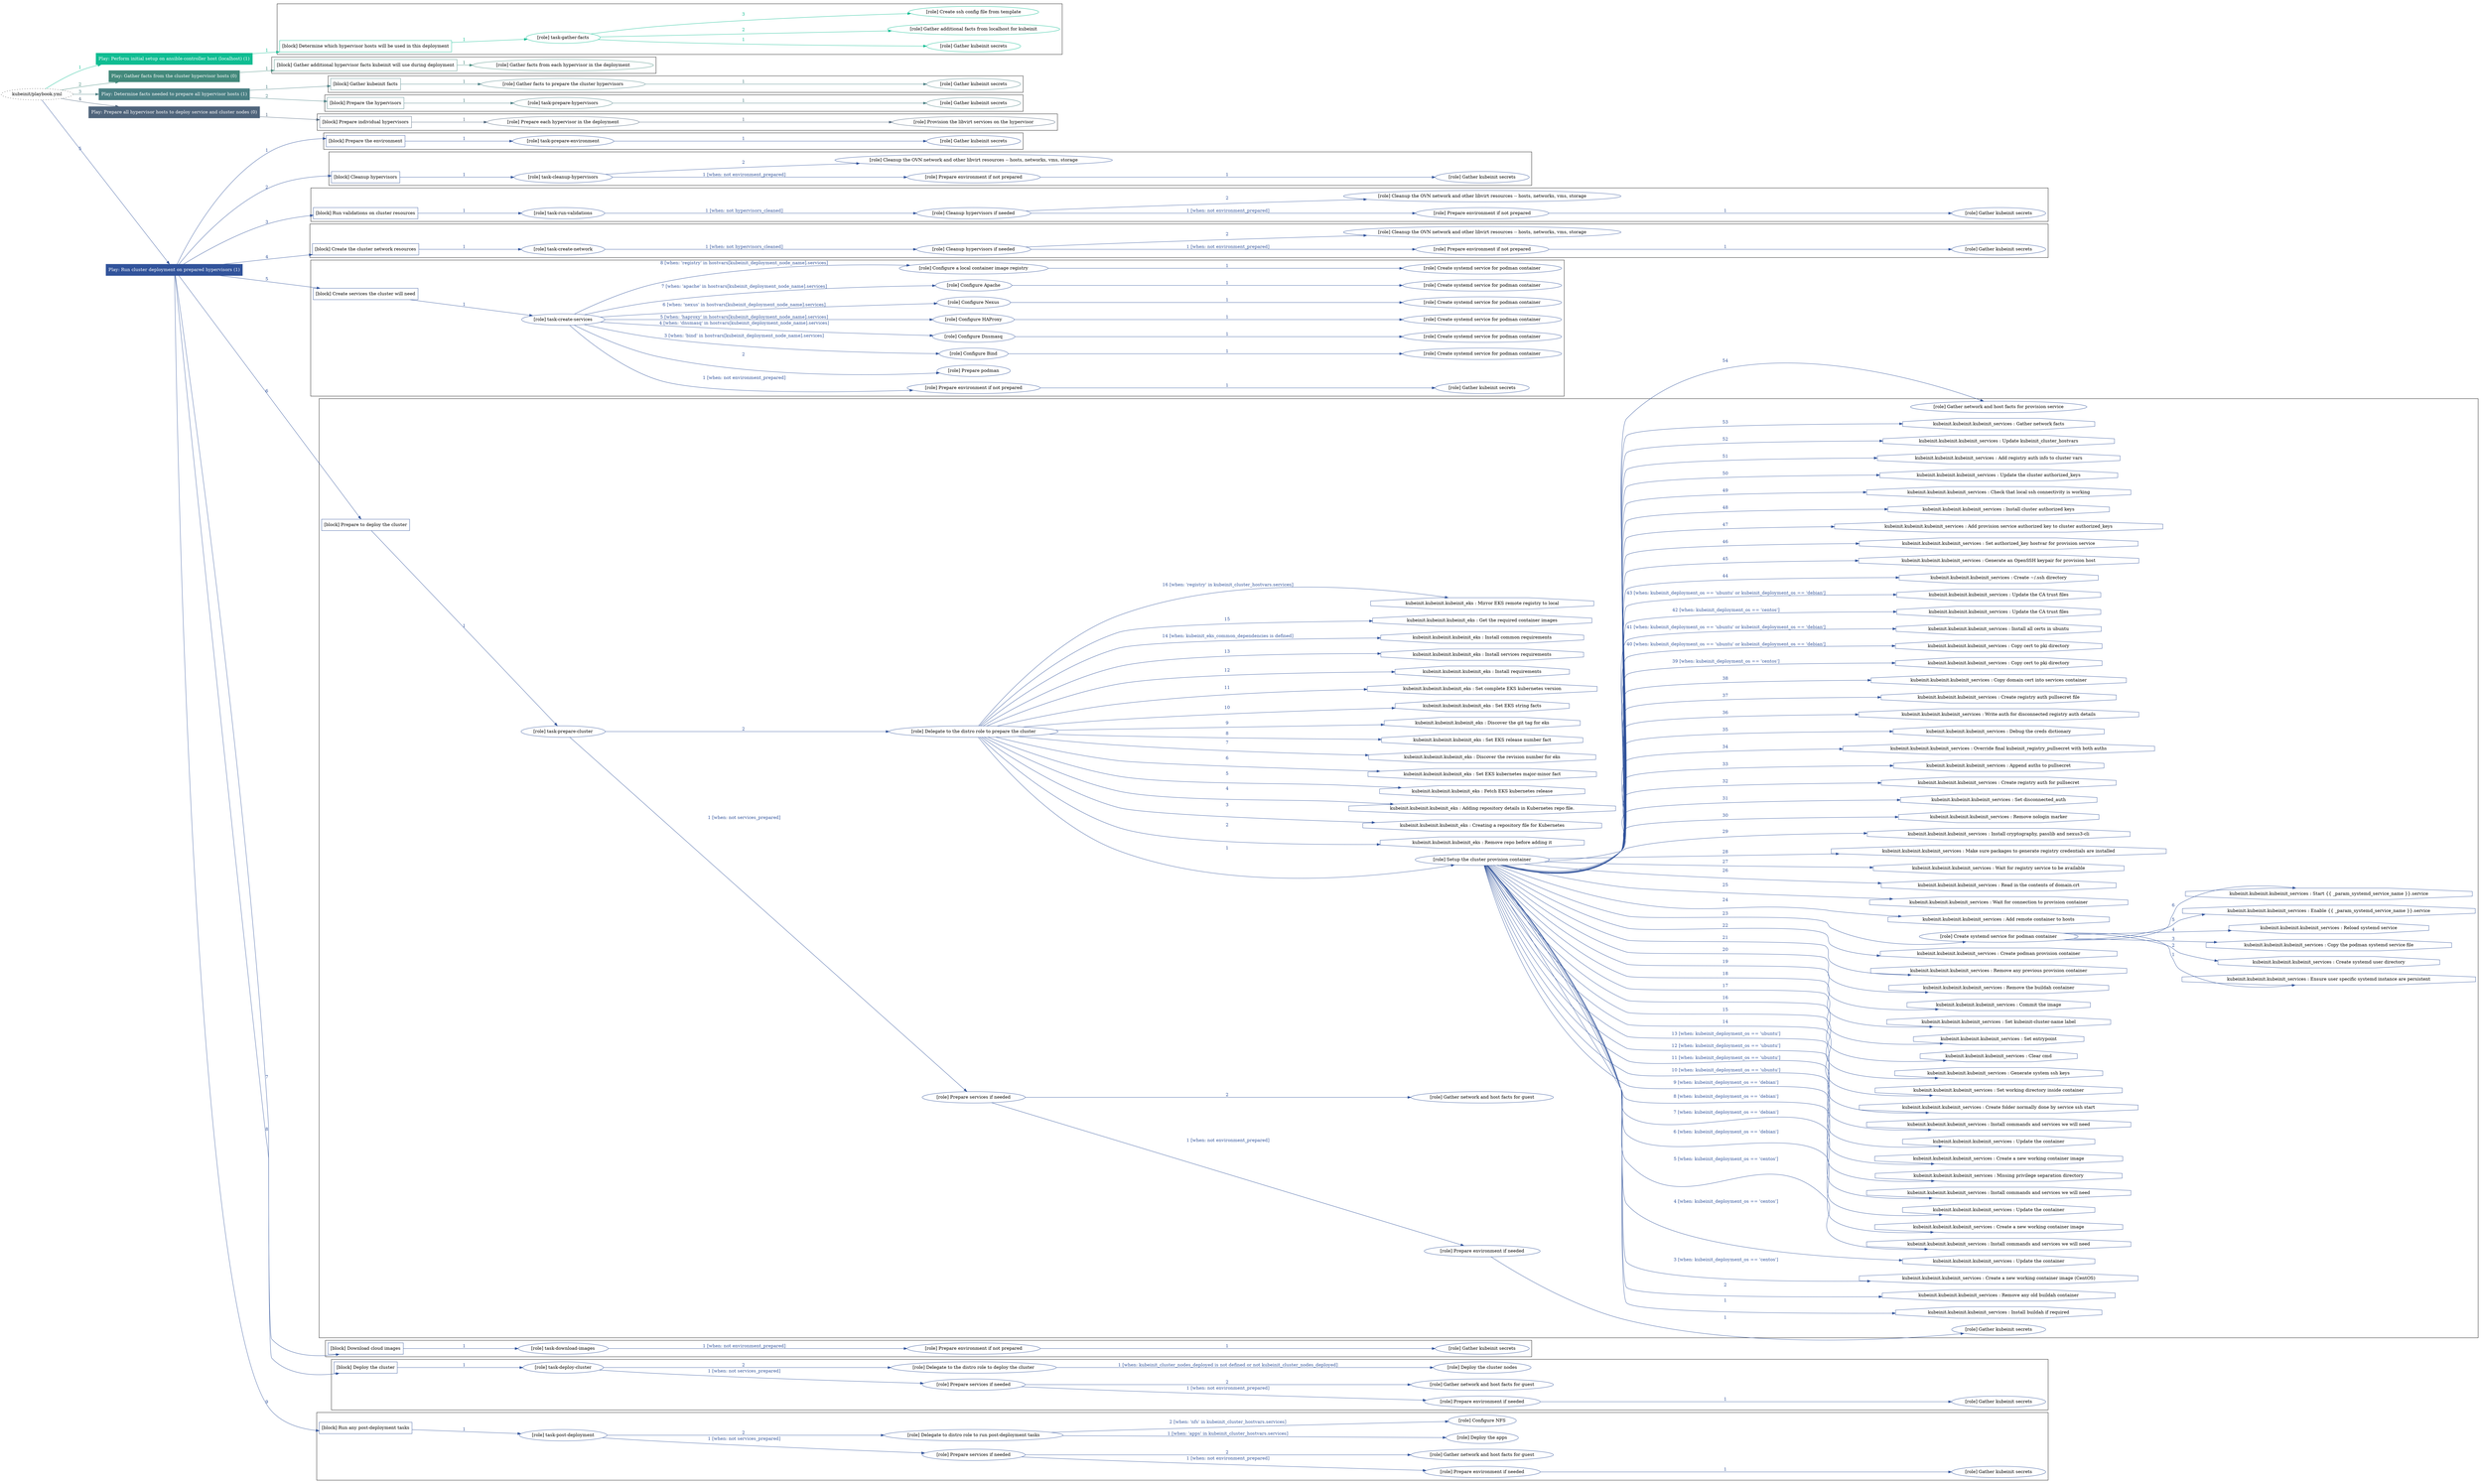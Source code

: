 digraph {
	graph [concentrate=true ordering=in rankdir=LR ratio=fill]
	edge [esep=5 sep=10]
	"kubeinit/playbook.yml" [URL="/home/runner/work/kubeinit/kubeinit/kubeinit/playbook.yml" id=playbook_d2d58ec8 style=dotted]
	"kubeinit/playbook.yml" -> play_e0ed0335 [label="1 " color="#0fbd92" fontcolor="#0fbd92" id=edge_064f4445 labeltooltip="1 " tooltip="1 "]
	subgraph "Play: Perform initial setup on ansible-controller host (localhost) (1)" {
		play_e0ed0335 [label="Play: Perform initial setup on ansible-controller host (localhost) (1)" URL="/home/runner/work/kubeinit/kubeinit/kubeinit/playbook.yml" color="#0fbd92" fontcolor="#ffffff" id=play_e0ed0335 shape=box style=filled tooltip=localhost]
		play_e0ed0335 -> block_e487bc5f [label=1 color="#0fbd92" fontcolor="#0fbd92" id=edge_ac5fea3c labeltooltip=1 tooltip=1]
		subgraph cluster_block_e487bc5f {
			block_e487bc5f [label="[block] Determine which hypervisor hosts will be used in this deployment" URL="/home/runner/work/kubeinit/kubeinit/kubeinit/playbook.yml" color="#0fbd92" id=block_e487bc5f labeltooltip="Determine which hypervisor hosts will be used in this deployment" shape=box tooltip="Determine which hypervisor hosts will be used in this deployment"]
			block_e487bc5f -> role_55e721ed [label="1 " color="#0fbd92" fontcolor="#0fbd92" id=edge_56258fe8 labeltooltip="1 " tooltip="1 "]
			subgraph "task-gather-facts" {
				role_55e721ed [label="[role] task-gather-facts" URL="/home/runner/work/kubeinit/kubeinit/kubeinit/playbook.yml" color="#0fbd92" id=role_55e721ed tooltip="task-gather-facts"]
				role_55e721ed -> role_ed18d5f3 [label="1 " color="#0fbd92" fontcolor="#0fbd92" id=edge_610d09d7 labeltooltip="1 " tooltip="1 "]
				subgraph "Gather kubeinit secrets" {
					role_ed18d5f3 [label="[role] Gather kubeinit secrets" URL="/home/runner/.ansible/collections/ansible_collections/kubeinit/kubeinit/roles/kubeinit_prepare/tasks/build_hypervisors_group.yml" color="#0fbd92" id=role_ed18d5f3 tooltip="Gather kubeinit secrets"]
				}
				role_55e721ed -> role_10775471 [label="2 " color="#0fbd92" fontcolor="#0fbd92" id=edge_f8f40d49 labeltooltip="2 " tooltip="2 "]
				subgraph "Gather additional facts from localhost for kubeinit" {
					role_10775471 [label="[role] Gather additional facts from localhost for kubeinit" URL="/home/runner/.ansible/collections/ansible_collections/kubeinit/kubeinit/roles/kubeinit_prepare/tasks/build_hypervisors_group.yml" color="#0fbd92" id=role_10775471 tooltip="Gather additional facts from localhost for kubeinit"]
				}
				role_55e721ed -> role_c2aefde0 [label="3 " color="#0fbd92" fontcolor="#0fbd92" id=edge_aa6cd4f5 labeltooltip="3 " tooltip="3 "]
				subgraph "Create ssh config file from template" {
					role_c2aefde0 [label="[role] Create ssh config file from template" URL="/home/runner/.ansible/collections/ansible_collections/kubeinit/kubeinit/roles/kubeinit_prepare/tasks/build_hypervisors_group.yml" color="#0fbd92" id=role_c2aefde0 tooltip="Create ssh config file from template"]
				}
			}
		}
	}
	"kubeinit/playbook.yml" -> play_4dc41434 [label="2 " color="#43897b" fontcolor="#43897b" id=edge_63209fed labeltooltip="2 " tooltip="2 "]
	subgraph "Play: Gather facts from the cluster hypervisor hosts (0)" {
		play_4dc41434 [label="Play: Gather facts from the cluster hypervisor hosts (0)" URL="/home/runner/work/kubeinit/kubeinit/kubeinit/playbook.yml" color="#43897b" fontcolor="#ffffff" id=play_4dc41434 shape=box style=filled tooltip="Play: Gather facts from the cluster hypervisor hosts (0)"]
		play_4dc41434 -> block_2793484b [label=1 color="#43897b" fontcolor="#43897b" id=edge_12f0dc52 labeltooltip=1 tooltip=1]
		subgraph cluster_block_2793484b {
			block_2793484b [label="[block] Gather additional hypervisor facts kubeinit will use during deployment" URL="/home/runner/work/kubeinit/kubeinit/kubeinit/playbook.yml" color="#43897b" id=block_2793484b labeltooltip="Gather additional hypervisor facts kubeinit will use during deployment" shape=box tooltip="Gather additional hypervisor facts kubeinit will use during deployment"]
			block_2793484b -> role_f41474ef [label="1 " color="#43897b" fontcolor="#43897b" id=edge_15ba93c7 labeltooltip="1 " tooltip="1 "]
			subgraph "Gather facts from each hypervisor in the deployment" {
				role_f41474ef [label="[role] Gather facts from each hypervisor in the deployment" URL="/home/runner/work/kubeinit/kubeinit/kubeinit/playbook.yml" color="#43897b" id=role_f41474ef tooltip="Gather facts from each hypervisor in the deployment"]
			}
		}
	}
	"kubeinit/playbook.yml" -> play_9bf00d30 [label="3 " color="#497f83" fontcolor="#497f83" id=edge_56936d44 labeltooltip="3 " tooltip="3 "]
	subgraph "Play: Determine facts needed to prepare all hypervisor hosts (1)" {
		play_9bf00d30 [label="Play: Determine facts needed to prepare all hypervisor hosts (1)" URL="/home/runner/work/kubeinit/kubeinit/kubeinit/playbook.yml" color="#497f83" fontcolor="#ffffff" id=play_9bf00d30 shape=box style=filled tooltip=localhost]
		play_9bf00d30 -> block_36cce872 [label=1 color="#497f83" fontcolor="#497f83" id=edge_aa7aac4d labeltooltip=1 tooltip=1]
		subgraph cluster_block_36cce872 {
			block_36cce872 [label="[block] Gather kubeinit facts" URL="/home/runner/work/kubeinit/kubeinit/kubeinit/playbook.yml" color="#497f83" id=block_36cce872 labeltooltip="Gather kubeinit facts" shape=box tooltip="Gather kubeinit facts"]
			block_36cce872 -> role_9072b4b6 [label="1 " color="#497f83" fontcolor="#497f83" id=edge_24faa316 labeltooltip="1 " tooltip="1 "]
			subgraph "Gather facts to prepare the cluster hypervisors" {
				role_9072b4b6 [label="[role] Gather facts to prepare the cluster hypervisors" URL="/home/runner/work/kubeinit/kubeinit/kubeinit/playbook.yml" color="#497f83" id=role_9072b4b6 tooltip="Gather facts to prepare the cluster hypervisors"]
				role_9072b4b6 -> role_03c9986b [label="1 " color="#497f83" fontcolor="#497f83" id=edge_821eefef labeltooltip="1 " tooltip="1 "]
				subgraph "Gather kubeinit secrets" {
					role_03c9986b [label="[role] Gather kubeinit secrets" URL="/home/runner/.ansible/collections/ansible_collections/kubeinit/kubeinit/roles/kubeinit_prepare/tasks/gather_kubeinit_facts.yml" color="#497f83" id=role_03c9986b tooltip="Gather kubeinit secrets"]
				}
			}
		}
		play_9bf00d30 -> block_3471c40c [label=2 color="#497f83" fontcolor="#497f83" id=edge_a4d4ce9c labeltooltip=2 tooltip=2]
		subgraph cluster_block_3471c40c {
			block_3471c40c [label="[block] Prepare the hypervisors" URL="/home/runner/work/kubeinit/kubeinit/kubeinit/playbook.yml" color="#497f83" id=block_3471c40c labeltooltip="Prepare the hypervisors" shape=box tooltip="Prepare the hypervisors"]
			block_3471c40c -> role_fc932360 [label="1 " color="#497f83" fontcolor="#497f83" id=edge_680ac03e labeltooltip="1 " tooltip="1 "]
			subgraph "task-prepare-hypervisors" {
				role_fc932360 [label="[role] task-prepare-hypervisors" URL="/home/runner/work/kubeinit/kubeinit/kubeinit/playbook.yml" color="#497f83" id=role_fc932360 tooltip="task-prepare-hypervisors"]
				role_fc932360 -> role_4e98e13f [label="1 " color="#497f83" fontcolor="#497f83" id=edge_c5178adf labeltooltip="1 " tooltip="1 "]
				subgraph "Gather kubeinit secrets" {
					role_4e98e13f [label="[role] Gather kubeinit secrets" URL="/home/runner/.ansible/collections/ansible_collections/kubeinit/kubeinit/roles/kubeinit_prepare/tasks/gather_kubeinit_facts.yml" color="#497f83" id=role_4e98e13f tooltip="Gather kubeinit secrets"]
				}
			}
		}
	}
	"kubeinit/playbook.yml" -> play_86bdb435 [label="4 " color="#50657c" fontcolor="#50657c" id=edge_018a88f0 labeltooltip="4 " tooltip="4 "]
	subgraph "Play: Prepare all hypervisor hosts to deploy service and cluster nodes (0)" {
		play_86bdb435 [label="Play: Prepare all hypervisor hosts to deploy service and cluster nodes (0)" URL="/home/runner/work/kubeinit/kubeinit/kubeinit/playbook.yml" color="#50657c" fontcolor="#ffffff" id=play_86bdb435 shape=box style=filled tooltip="Play: Prepare all hypervisor hosts to deploy service and cluster nodes (0)"]
		play_86bdb435 -> block_4b8ff642 [label=1 color="#50657c" fontcolor="#50657c" id=edge_3575ea03 labeltooltip=1 tooltip=1]
		subgraph cluster_block_4b8ff642 {
			block_4b8ff642 [label="[block] Prepare individual hypervisors" URL="/home/runner/work/kubeinit/kubeinit/kubeinit/playbook.yml" color="#50657c" id=block_4b8ff642 labeltooltip="Prepare individual hypervisors" shape=box tooltip="Prepare individual hypervisors"]
			block_4b8ff642 -> role_3f51e2a3 [label="1 " color="#50657c" fontcolor="#50657c" id=edge_bf36b727 labeltooltip="1 " tooltip="1 "]
			subgraph "Prepare each hypervisor in the deployment" {
				role_3f51e2a3 [label="[role] Prepare each hypervisor in the deployment" URL="/home/runner/work/kubeinit/kubeinit/kubeinit/playbook.yml" color="#50657c" id=role_3f51e2a3 tooltip="Prepare each hypervisor in the deployment"]
				role_3f51e2a3 -> role_9c0ec5fb [label="1 " color="#50657c" fontcolor="#50657c" id=edge_7c83fd6c labeltooltip="1 " tooltip="1 "]
				subgraph "Provision the libvirt services on the hypervisor" {
					role_9c0ec5fb [label="[role] Provision the libvirt services on the hypervisor" URL="/home/runner/.ansible/collections/ansible_collections/kubeinit/kubeinit/roles/kubeinit_prepare/tasks/prepare_hypervisor.yml" color="#50657c" id=role_9c0ec5fb tooltip="Provision the libvirt services on the hypervisor"]
				}
			}
		}
	}
	"kubeinit/playbook.yml" -> play_8323d296 [label="5 " color="#31539b" fontcolor="#31539b" id=edge_7b7a69e6 labeltooltip="5 " tooltip="5 "]
	subgraph "Play: Run cluster deployment on prepared hypervisors (1)" {
		play_8323d296 [label="Play: Run cluster deployment on prepared hypervisors (1)" URL="/home/runner/work/kubeinit/kubeinit/kubeinit/playbook.yml" color="#31539b" fontcolor="#ffffff" id=play_8323d296 shape=box style=filled tooltip=localhost]
		play_8323d296 -> block_23e4034d [label=1 color="#31539b" fontcolor="#31539b" id=edge_5073c737 labeltooltip=1 tooltip=1]
		subgraph cluster_block_23e4034d {
			block_23e4034d [label="[block] Prepare the environment" URL="/home/runner/work/kubeinit/kubeinit/kubeinit/playbook.yml" color="#31539b" id=block_23e4034d labeltooltip="Prepare the environment" shape=box tooltip="Prepare the environment"]
			block_23e4034d -> role_71252407 [label="1 " color="#31539b" fontcolor="#31539b" id=edge_046fd0fe labeltooltip="1 " tooltip="1 "]
			subgraph "task-prepare-environment" {
				role_71252407 [label="[role] task-prepare-environment" URL="/home/runner/work/kubeinit/kubeinit/kubeinit/playbook.yml" color="#31539b" id=role_71252407 tooltip="task-prepare-environment"]
				role_71252407 -> role_1d064998 [label="1 " color="#31539b" fontcolor="#31539b" id=edge_26b8783a labeltooltip="1 " tooltip="1 "]
				subgraph "Gather kubeinit secrets" {
					role_1d064998 [label="[role] Gather kubeinit secrets" URL="/home/runner/.ansible/collections/ansible_collections/kubeinit/kubeinit/roles/kubeinit_prepare/tasks/gather_kubeinit_facts.yml" color="#31539b" id=role_1d064998 tooltip="Gather kubeinit secrets"]
				}
			}
		}
		play_8323d296 -> block_5d0a1472 [label=2 color="#31539b" fontcolor="#31539b" id=edge_d443a0d2 labeltooltip=2 tooltip=2]
		subgraph cluster_block_5d0a1472 {
			block_5d0a1472 [label="[block] Cleanup hypervisors" URL="/home/runner/work/kubeinit/kubeinit/kubeinit/playbook.yml" color="#31539b" id=block_5d0a1472 labeltooltip="Cleanup hypervisors" shape=box tooltip="Cleanup hypervisors"]
			block_5d0a1472 -> role_d7507219 [label="1 " color="#31539b" fontcolor="#31539b" id=edge_399f325d labeltooltip="1 " tooltip="1 "]
			subgraph "task-cleanup-hypervisors" {
				role_d7507219 [label="[role] task-cleanup-hypervisors" URL="/home/runner/work/kubeinit/kubeinit/kubeinit/playbook.yml" color="#31539b" id=role_d7507219 tooltip="task-cleanup-hypervisors"]
				role_d7507219 -> role_d91a7e65 [label="1 [when: not environment_prepared]" color="#31539b" fontcolor="#31539b" id=edge_d68cc953 labeltooltip="1 [when: not environment_prepared]" tooltip="1 [when: not environment_prepared]"]
				subgraph "Prepare environment if not prepared" {
					role_d91a7e65 [label="[role] Prepare environment if not prepared" URL="/home/runner/.ansible/collections/ansible_collections/kubeinit/kubeinit/roles/kubeinit_prepare/tasks/cleanup_hypervisors.yml" color="#31539b" id=role_d91a7e65 tooltip="Prepare environment if not prepared"]
					role_d91a7e65 -> role_3cfd758b [label="1 " color="#31539b" fontcolor="#31539b" id=edge_ef8d82e5 labeltooltip="1 " tooltip="1 "]
					subgraph "Gather kubeinit secrets" {
						role_3cfd758b [label="[role] Gather kubeinit secrets" URL="/home/runner/.ansible/collections/ansible_collections/kubeinit/kubeinit/roles/kubeinit_prepare/tasks/gather_kubeinit_facts.yml" color="#31539b" id=role_3cfd758b tooltip="Gather kubeinit secrets"]
					}
				}
				role_d7507219 -> role_3741c821 [label="2 " color="#31539b" fontcolor="#31539b" id=edge_f58df6ce labeltooltip="2 " tooltip="2 "]
				subgraph "Cleanup the OVN network and other libvirt resources -- hosts, networks, vms, storage" {
					role_3741c821 [label="[role] Cleanup the OVN network and other libvirt resources -- hosts, networks, vms, storage" URL="/home/runner/.ansible/collections/ansible_collections/kubeinit/kubeinit/roles/kubeinit_prepare/tasks/cleanup_hypervisors.yml" color="#31539b" id=role_3741c821 tooltip="Cleanup the OVN network and other libvirt resources -- hosts, networks, vms, storage"]
				}
			}
		}
		play_8323d296 -> block_a87688b6 [label=3 color="#31539b" fontcolor="#31539b" id=edge_f5b94228 labeltooltip=3 tooltip=3]
		subgraph cluster_block_a87688b6 {
			block_a87688b6 [label="[block] Run validations on cluster resources" URL="/home/runner/work/kubeinit/kubeinit/kubeinit/playbook.yml" color="#31539b" id=block_a87688b6 labeltooltip="Run validations on cluster resources" shape=box tooltip="Run validations on cluster resources"]
			block_a87688b6 -> role_1ddb2161 [label="1 " color="#31539b" fontcolor="#31539b" id=edge_9a80538a labeltooltip="1 " tooltip="1 "]
			subgraph "task-run-validations" {
				role_1ddb2161 [label="[role] task-run-validations" URL="/home/runner/work/kubeinit/kubeinit/kubeinit/playbook.yml" color="#31539b" id=role_1ddb2161 tooltip="task-run-validations"]
				role_1ddb2161 -> role_21a3f9bf [label="1 [when: not hypervisors_cleaned]" color="#31539b" fontcolor="#31539b" id=edge_faf59dd8 labeltooltip="1 [when: not hypervisors_cleaned]" tooltip="1 [when: not hypervisors_cleaned]"]
				subgraph "Cleanup hypervisors if needed" {
					role_21a3f9bf [label="[role] Cleanup hypervisors if needed" URL="/home/runner/.ansible/collections/ansible_collections/kubeinit/kubeinit/roles/kubeinit_validations/tasks/main.yml" color="#31539b" id=role_21a3f9bf tooltip="Cleanup hypervisors if needed"]
					role_21a3f9bf -> role_68cea98c [label="1 [when: not environment_prepared]" color="#31539b" fontcolor="#31539b" id=edge_e71bd18e labeltooltip="1 [when: not environment_prepared]" tooltip="1 [when: not environment_prepared]"]
					subgraph "Prepare environment if not prepared" {
						role_68cea98c [label="[role] Prepare environment if not prepared" URL="/home/runner/.ansible/collections/ansible_collections/kubeinit/kubeinit/roles/kubeinit_prepare/tasks/cleanup_hypervisors.yml" color="#31539b" id=role_68cea98c tooltip="Prepare environment if not prepared"]
						role_68cea98c -> role_3dec993d [label="1 " color="#31539b" fontcolor="#31539b" id=edge_b432dee4 labeltooltip="1 " tooltip="1 "]
						subgraph "Gather kubeinit secrets" {
							role_3dec993d [label="[role] Gather kubeinit secrets" URL="/home/runner/.ansible/collections/ansible_collections/kubeinit/kubeinit/roles/kubeinit_prepare/tasks/gather_kubeinit_facts.yml" color="#31539b" id=role_3dec993d tooltip="Gather kubeinit secrets"]
						}
					}
					role_21a3f9bf -> role_9e61732a [label="2 " color="#31539b" fontcolor="#31539b" id=edge_4ee51ce5 labeltooltip="2 " tooltip="2 "]
					subgraph "Cleanup the OVN network and other libvirt resources -- hosts, networks, vms, storage" {
						role_9e61732a [label="[role] Cleanup the OVN network and other libvirt resources -- hosts, networks, vms, storage" URL="/home/runner/.ansible/collections/ansible_collections/kubeinit/kubeinit/roles/kubeinit_prepare/tasks/cleanup_hypervisors.yml" color="#31539b" id=role_9e61732a tooltip="Cleanup the OVN network and other libvirt resources -- hosts, networks, vms, storage"]
					}
				}
			}
		}
		play_8323d296 -> block_9e2232fc [label=4 color="#31539b" fontcolor="#31539b" id=edge_cd589e54 labeltooltip=4 tooltip=4]
		subgraph cluster_block_9e2232fc {
			block_9e2232fc [label="[block] Create the cluster network resources" URL="/home/runner/work/kubeinit/kubeinit/kubeinit/playbook.yml" color="#31539b" id=block_9e2232fc labeltooltip="Create the cluster network resources" shape=box tooltip="Create the cluster network resources"]
			block_9e2232fc -> role_fde6692e [label="1 " color="#31539b" fontcolor="#31539b" id=edge_1d049c42 labeltooltip="1 " tooltip="1 "]
			subgraph "task-create-network" {
				role_fde6692e [label="[role] task-create-network" URL="/home/runner/work/kubeinit/kubeinit/kubeinit/playbook.yml" color="#31539b" id=role_fde6692e tooltip="task-create-network"]
				role_fde6692e -> role_09311872 [label="1 [when: not hypervisors_cleaned]" color="#31539b" fontcolor="#31539b" id=edge_2479141f labeltooltip="1 [when: not hypervisors_cleaned]" tooltip="1 [when: not hypervisors_cleaned]"]
				subgraph "Cleanup hypervisors if needed" {
					role_09311872 [label="[role] Cleanup hypervisors if needed" URL="/home/runner/.ansible/collections/ansible_collections/kubeinit/kubeinit/roles/kubeinit_libvirt/tasks/create_network.yml" color="#31539b" id=role_09311872 tooltip="Cleanup hypervisors if needed"]
					role_09311872 -> role_01d592fb [label="1 [when: not environment_prepared]" color="#31539b" fontcolor="#31539b" id=edge_4a4000cb labeltooltip="1 [when: not environment_prepared]" tooltip="1 [when: not environment_prepared]"]
					subgraph "Prepare environment if not prepared" {
						role_01d592fb [label="[role] Prepare environment if not prepared" URL="/home/runner/.ansible/collections/ansible_collections/kubeinit/kubeinit/roles/kubeinit_prepare/tasks/cleanup_hypervisors.yml" color="#31539b" id=role_01d592fb tooltip="Prepare environment if not prepared"]
						role_01d592fb -> role_fe1e139b [label="1 " color="#31539b" fontcolor="#31539b" id=edge_ae0be735 labeltooltip="1 " tooltip="1 "]
						subgraph "Gather kubeinit secrets" {
							role_fe1e139b [label="[role] Gather kubeinit secrets" URL="/home/runner/.ansible/collections/ansible_collections/kubeinit/kubeinit/roles/kubeinit_prepare/tasks/gather_kubeinit_facts.yml" color="#31539b" id=role_fe1e139b tooltip="Gather kubeinit secrets"]
						}
					}
					role_09311872 -> role_a0051319 [label="2 " color="#31539b" fontcolor="#31539b" id=edge_fb83cf68 labeltooltip="2 " tooltip="2 "]
					subgraph "Cleanup the OVN network and other libvirt resources -- hosts, networks, vms, storage" {
						role_a0051319 [label="[role] Cleanup the OVN network and other libvirt resources -- hosts, networks, vms, storage" URL="/home/runner/.ansible/collections/ansible_collections/kubeinit/kubeinit/roles/kubeinit_prepare/tasks/cleanup_hypervisors.yml" color="#31539b" id=role_a0051319 tooltip="Cleanup the OVN network and other libvirt resources -- hosts, networks, vms, storage"]
					}
				}
			}
		}
		play_8323d296 -> block_302e726c [label=5 color="#31539b" fontcolor="#31539b" id=edge_8d5463ea labeltooltip=5 tooltip=5]
		subgraph cluster_block_302e726c {
			block_302e726c [label="[block] Create services the cluster will need" URL="/home/runner/work/kubeinit/kubeinit/kubeinit/playbook.yml" color="#31539b" id=block_302e726c labeltooltip="Create services the cluster will need" shape=box tooltip="Create services the cluster will need"]
			block_302e726c -> role_9edbc93b [label="1 " color="#31539b" fontcolor="#31539b" id=edge_e50cca68 labeltooltip="1 " tooltip="1 "]
			subgraph "task-create-services" {
				role_9edbc93b [label="[role] task-create-services" URL="/home/runner/work/kubeinit/kubeinit/kubeinit/playbook.yml" color="#31539b" id=role_9edbc93b tooltip="task-create-services"]
				role_9edbc93b -> role_a2f19bae [label="1 [when: not environment_prepared]" color="#31539b" fontcolor="#31539b" id=edge_eaafa749 labeltooltip="1 [when: not environment_prepared]" tooltip="1 [when: not environment_prepared]"]
				subgraph "Prepare environment if not prepared" {
					role_a2f19bae [label="[role] Prepare environment if not prepared" URL="/home/runner/.ansible/collections/ansible_collections/kubeinit/kubeinit/roles/kubeinit_services/tasks/main.yml" color="#31539b" id=role_a2f19bae tooltip="Prepare environment if not prepared"]
					role_a2f19bae -> role_20bd113f [label="1 " color="#31539b" fontcolor="#31539b" id=edge_98719eeb labeltooltip="1 " tooltip="1 "]
					subgraph "Gather kubeinit secrets" {
						role_20bd113f [label="[role] Gather kubeinit secrets" URL="/home/runner/.ansible/collections/ansible_collections/kubeinit/kubeinit/roles/kubeinit_prepare/tasks/gather_kubeinit_facts.yml" color="#31539b" id=role_20bd113f tooltip="Gather kubeinit secrets"]
					}
				}
				role_9edbc93b -> role_94281062 [label="2 " color="#31539b" fontcolor="#31539b" id=edge_41231d1a labeltooltip="2 " tooltip="2 "]
				subgraph "Prepare podman" {
					role_94281062 [label="[role] Prepare podman" URL="/home/runner/.ansible/collections/ansible_collections/kubeinit/kubeinit/roles/kubeinit_services/tasks/00_create_service_pod.yml" color="#31539b" id=role_94281062 tooltip="Prepare podman"]
				}
				role_9edbc93b -> role_3e180ac2 [label="3 [when: 'bind' in hostvars[kubeinit_deployment_node_name].services]" color="#31539b" fontcolor="#31539b" id=edge_d599fd29 labeltooltip="3 [when: 'bind' in hostvars[kubeinit_deployment_node_name].services]" tooltip="3 [when: 'bind' in hostvars[kubeinit_deployment_node_name].services]"]
				subgraph "Configure Bind" {
					role_3e180ac2 [label="[role] Configure Bind" URL="/home/runner/.ansible/collections/ansible_collections/kubeinit/kubeinit/roles/kubeinit_services/tasks/start_services_containers.yml" color="#31539b" id=role_3e180ac2 tooltip="Configure Bind"]
					role_3e180ac2 -> role_7ba2ad68 [label="1 " color="#31539b" fontcolor="#31539b" id=edge_4b78972c labeltooltip="1 " tooltip="1 "]
					subgraph "Create systemd service for podman container" {
						role_7ba2ad68 [label="[role] Create systemd service for podman container" URL="/home/runner/.ansible/collections/ansible_collections/kubeinit/kubeinit/roles/kubeinit_bind/tasks/main.yml" color="#31539b" id=role_7ba2ad68 tooltip="Create systemd service for podman container"]
					}
				}
				role_9edbc93b -> role_e68ef388 [label="4 [when: 'dnsmasq' in hostvars[kubeinit_deployment_node_name].services]" color="#31539b" fontcolor="#31539b" id=edge_3d8b8a58 labeltooltip="4 [when: 'dnsmasq' in hostvars[kubeinit_deployment_node_name].services]" tooltip="4 [when: 'dnsmasq' in hostvars[kubeinit_deployment_node_name].services]"]
				subgraph "Configure Dnsmasq" {
					role_e68ef388 [label="[role] Configure Dnsmasq" URL="/home/runner/.ansible/collections/ansible_collections/kubeinit/kubeinit/roles/kubeinit_services/tasks/start_services_containers.yml" color="#31539b" id=role_e68ef388 tooltip="Configure Dnsmasq"]
					role_e68ef388 -> role_d59e010f [label="1 " color="#31539b" fontcolor="#31539b" id=edge_5d57b799 labeltooltip="1 " tooltip="1 "]
					subgraph "Create systemd service for podman container" {
						role_d59e010f [label="[role] Create systemd service for podman container" URL="/home/runner/.ansible/collections/ansible_collections/kubeinit/kubeinit/roles/kubeinit_dnsmasq/tasks/main.yml" color="#31539b" id=role_d59e010f tooltip="Create systemd service for podman container"]
					}
				}
				role_9edbc93b -> role_df5e6230 [label="5 [when: 'haproxy' in hostvars[kubeinit_deployment_node_name].services]" color="#31539b" fontcolor="#31539b" id=edge_02f26066 labeltooltip="5 [when: 'haproxy' in hostvars[kubeinit_deployment_node_name].services]" tooltip="5 [when: 'haproxy' in hostvars[kubeinit_deployment_node_name].services]"]
				subgraph "Configure HAProxy" {
					role_df5e6230 [label="[role] Configure HAProxy" URL="/home/runner/.ansible/collections/ansible_collections/kubeinit/kubeinit/roles/kubeinit_services/tasks/start_services_containers.yml" color="#31539b" id=role_df5e6230 tooltip="Configure HAProxy"]
					role_df5e6230 -> role_2af30279 [label="1 " color="#31539b" fontcolor="#31539b" id=edge_2070ca37 labeltooltip="1 " tooltip="1 "]
					subgraph "Create systemd service for podman container" {
						role_2af30279 [label="[role] Create systemd service for podman container" URL="/home/runner/.ansible/collections/ansible_collections/kubeinit/kubeinit/roles/kubeinit_haproxy/tasks/main.yml" color="#31539b" id=role_2af30279 tooltip="Create systemd service for podman container"]
					}
				}
				role_9edbc93b -> role_e2ed2665 [label="6 [when: 'nexus' in hostvars[kubeinit_deployment_node_name].services]" color="#31539b" fontcolor="#31539b" id=edge_395765a8 labeltooltip="6 [when: 'nexus' in hostvars[kubeinit_deployment_node_name].services]" tooltip="6 [when: 'nexus' in hostvars[kubeinit_deployment_node_name].services]"]
				subgraph "Configure Nexus" {
					role_e2ed2665 [label="[role] Configure Nexus" URL="/home/runner/.ansible/collections/ansible_collections/kubeinit/kubeinit/roles/kubeinit_services/tasks/start_services_containers.yml" color="#31539b" id=role_e2ed2665 tooltip="Configure Nexus"]
					role_e2ed2665 -> role_c75e0fb8 [label="1 " color="#31539b" fontcolor="#31539b" id=edge_a78124c0 labeltooltip="1 " tooltip="1 "]
					subgraph "Create systemd service for podman container" {
						role_c75e0fb8 [label="[role] Create systemd service for podman container" URL="/home/runner/.ansible/collections/ansible_collections/kubeinit/kubeinit/roles/kubeinit_nexus/tasks/main.yml" color="#31539b" id=role_c75e0fb8 tooltip="Create systemd service for podman container"]
					}
				}
				role_9edbc93b -> role_43cf927b [label="7 [when: 'apache' in hostvars[kubeinit_deployment_node_name].services]" color="#31539b" fontcolor="#31539b" id=edge_fc74e913 labeltooltip="7 [when: 'apache' in hostvars[kubeinit_deployment_node_name].services]" tooltip="7 [when: 'apache' in hostvars[kubeinit_deployment_node_name].services]"]
				subgraph "Configure Apache" {
					role_43cf927b [label="[role] Configure Apache" URL="/home/runner/.ansible/collections/ansible_collections/kubeinit/kubeinit/roles/kubeinit_services/tasks/start_services_containers.yml" color="#31539b" id=role_43cf927b tooltip="Configure Apache"]
					role_43cf927b -> role_30cf4fc4 [label="1 " color="#31539b" fontcolor="#31539b" id=edge_5e667436 labeltooltip="1 " tooltip="1 "]
					subgraph "Create systemd service for podman container" {
						role_30cf4fc4 [label="[role] Create systemd service for podman container" URL="/home/runner/.ansible/collections/ansible_collections/kubeinit/kubeinit/roles/kubeinit_apache/tasks/main.yml" color="#31539b" id=role_30cf4fc4 tooltip="Create systemd service for podman container"]
					}
				}
				role_9edbc93b -> role_b6e1934e [label="8 [when: 'registry' in hostvars[kubeinit_deployment_node_name].services]" color="#31539b" fontcolor="#31539b" id=edge_82ab9050 labeltooltip="8 [when: 'registry' in hostvars[kubeinit_deployment_node_name].services]" tooltip="8 [when: 'registry' in hostvars[kubeinit_deployment_node_name].services]"]
				subgraph "Configure a local container image registry" {
					role_b6e1934e [label="[role] Configure a local container image registry" URL="/home/runner/.ansible/collections/ansible_collections/kubeinit/kubeinit/roles/kubeinit_services/tasks/start_services_containers.yml" color="#31539b" id=role_b6e1934e tooltip="Configure a local container image registry"]
					role_b6e1934e -> role_7c255ed8 [label="1 " color="#31539b" fontcolor="#31539b" id=edge_35770e07 labeltooltip="1 " tooltip="1 "]
					subgraph "Create systemd service for podman container" {
						role_7c255ed8 [label="[role] Create systemd service for podman container" URL="/home/runner/.ansible/collections/ansible_collections/kubeinit/kubeinit/roles/kubeinit_registry/tasks/main.yml" color="#31539b" id=role_7c255ed8 tooltip="Create systemd service for podman container"]
					}
				}
			}
		}
		play_8323d296 -> block_ab192e4f [label=6 color="#31539b" fontcolor="#31539b" id=edge_88d4027d labeltooltip=6 tooltip=6]
		subgraph cluster_block_ab192e4f {
			block_ab192e4f [label="[block] Prepare to deploy the cluster" URL="/home/runner/work/kubeinit/kubeinit/kubeinit/playbook.yml" color="#31539b" id=block_ab192e4f labeltooltip="Prepare to deploy the cluster" shape=box tooltip="Prepare to deploy the cluster"]
			block_ab192e4f -> role_3fcf2624 [label="1 " color="#31539b" fontcolor="#31539b" id=edge_107075f0 labeltooltip="1 " tooltip="1 "]
			subgraph "task-prepare-cluster" {
				role_3fcf2624 [label="[role] task-prepare-cluster" URL="/home/runner/work/kubeinit/kubeinit/kubeinit/playbook.yml" color="#31539b" id=role_3fcf2624 tooltip="task-prepare-cluster"]
				role_3fcf2624 -> role_fcfc9cd4 [label="1 [when: not services_prepared]" color="#31539b" fontcolor="#31539b" id=edge_830460f0 labeltooltip="1 [when: not services_prepared]" tooltip="1 [when: not services_prepared]"]
				subgraph "Prepare services if needed" {
					role_fcfc9cd4 [label="[role] Prepare services if needed" URL="/home/runner/.ansible/collections/ansible_collections/kubeinit/kubeinit/roles/kubeinit_prepare/tasks/prepare_cluster.yml" color="#31539b" id=role_fcfc9cd4 tooltip="Prepare services if needed"]
					role_fcfc9cd4 -> role_dd3f7832 [label="1 [when: not environment_prepared]" color="#31539b" fontcolor="#31539b" id=edge_b2f267d7 labeltooltip="1 [when: not environment_prepared]" tooltip="1 [when: not environment_prepared]"]
					subgraph "Prepare environment if needed" {
						role_dd3f7832 [label="[role] Prepare environment if needed" URL="/home/runner/.ansible/collections/ansible_collections/kubeinit/kubeinit/roles/kubeinit_services/tasks/prepare_services.yml" color="#31539b" id=role_dd3f7832 tooltip="Prepare environment if needed"]
						role_dd3f7832 -> role_a2d6e767 [label="1 " color="#31539b" fontcolor="#31539b" id=edge_7edb9b56 labeltooltip="1 " tooltip="1 "]
						subgraph "Gather kubeinit secrets" {
							role_a2d6e767 [label="[role] Gather kubeinit secrets" URL="/home/runner/.ansible/collections/ansible_collections/kubeinit/kubeinit/roles/kubeinit_prepare/tasks/gather_kubeinit_facts.yml" color="#31539b" id=role_a2d6e767 tooltip="Gather kubeinit secrets"]
						}
					}
					role_fcfc9cd4 -> role_4820572d [label="2 " color="#31539b" fontcolor="#31539b" id=edge_30471a6a labeltooltip="2 " tooltip="2 "]
					subgraph "Gather network and host facts for guest" {
						role_4820572d [label="[role] Gather network and host facts for guest" URL="/home/runner/.ansible/collections/ansible_collections/kubeinit/kubeinit/roles/kubeinit_services/tasks/prepare_services.yml" color="#31539b" id=role_4820572d tooltip="Gather network and host facts for guest"]
					}
				}
				role_3fcf2624 -> role_bfe0c232 [label="2 " color="#31539b" fontcolor="#31539b" id=edge_873f0581 labeltooltip="2 " tooltip="2 "]
				subgraph "Delegate to the distro role to prepare the cluster" {
					role_bfe0c232 [label="[role] Delegate to the distro role to prepare the cluster" URL="/home/runner/.ansible/collections/ansible_collections/kubeinit/kubeinit/roles/kubeinit_prepare/tasks/prepare_cluster.yml" color="#31539b" id=role_bfe0c232 tooltip="Delegate to the distro role to prepare the cluster"]
					role_bfe0c232 -> role_9f5b6450 [label="1 " color="#31539b" fontcolor="#31539b" id=edge_2bbb1e6d labeltooltip="1 " tooltip="1 "]
					subgraph "Setup the cluster provision container" {
						role_9f5b6450 [label="[role] Setup the cluster provision container" URL="/home/runner/.ansible/collections/ansible_collections/kubeinit/kubeinit/roles/kubeinit_eks/tasks/prepare_cluster.yml" color="#31539b" id=role_9f5b6450 tooltip="Setup the cluster provision container"]
						task_1f08e6bb [label="kubeinit.kubeinit.kubeinit_services : Install buildah if required" URL="/home/runner/.ansible/collections/ansible_collections/kubeinit/kubeinit/roles/kubeinit_services/tasks/create_provision_container.yml" color="#31539b" id=task_1f08e6bb shape=octagon tooltip="kubeinit.kubeinit.kubeinit_services : Install buildah if required"]
						role_9f5b6450 -> task_1f08e6bb [label="1 " color="#31539b" fontcolor="#31539b" id=edge_f927ad2f labeltooltip="1 " tooltip="1 "]
						task_d9006b3d [label="kubeinit.kubeinit.kubeinit_services : Remove any old buildah container" URL="/home/runner/.ansible/collections/ansible_collections/kubeinit/kubeinit/roles/kubeinit_services/tasks/create_provision_container.yml" color="#31539b" id=task_d9006b3d shape=octagon tooltip="kubeinit.kubeinit.kubeinit_services : Remove any old buildah container"]
						role_9f5b6450 -> task_d9006b3d [label="2 " color="#31539b" fontcolor="#31539b" id=edge_6d41c9e3 labeltooltip="2 " tooltip="2 "]
						task_c7df1901 [label="kubeinit.kubeinit.kubeinit_services : Create a new working container image (CentOS)" URL="/home/runner/.ansible/collections/ansible_collections/kubeinit/kubeinit/roles/kubeinit_services/tasks/create_provision_container.yml" color="#31539b" id=task_c7df1901 shape=octagon tooltip="kubeinit.kubeinit.kubeinit_services : Create a new working container image (CentOS)"]
						role_9f5b6450 -> task_c7df1901 [label="3 [when: kubeinit_deployment_os == 'centos']" color="#31539b" fontcolor="#31539b" id=edge_81c6ba44 labeltooltip="3 [when: kubeinit_deployment_os == 'centos']" tooltip="3 [when: kubeinit_deployment_os == 'centos']"]
						task_36d657d8 [label="kubeinit.kubeinit.kubeinit_services : Update the container" URL="/home/runner/.ansible/collections/ansible_collections/kubeinit/kubeinit/roles/kubeinit_services/tasks/create_provision_container.yml" color="#31539b" id=task_36d657d8 shape=octagon tooltip="kubeinit.kubeinit.kubeinit_services : Update the container"]
						role_9f5b6450 -> task_36d657d8 [label="4 [when: kubeinit_deployment_os == 'centos']" color="#31539b" fontcolor="#31539b" id=edge_cacf7578 labeltooltip="4 [when: kubeinit_deployment_os == 'centos']" tooltip="4 [when: kubeinit_deployment_os == 'centos']"]
						task_ea13267c [label="kubeinit.kubeinit.kubeinit_services : Install commands and services we will need" URL="/home/runner/.ansible/collections/ansible_collections/kubeinit/kubeinit/roles/kubeinit_services/tasks/create_provision_container.yml" color="#31539b" id=task_ea13267c shape=octagon tooltip="kubeinit.kubeinit.kubeinit_services : Install commands and services we will need"]
						role_9f5b6450 -> task_ea13267c [label="5 [when: kubeinit_deployment_os == 'centos']" color="#31539b" fontcolor="#31539b" id=edge_29ba69a4 labeltooltip="5 [when: kubeinit_deployment_os == 'centos']" tooltip="5 [when: kubeinit_deployment_os == 'centos']"]
						task_ba542f15 [label="kubeinit.kubeinit.kubeinit_services : Create a new working container image" URL="/home/runner/.ansible/collections/ansible_collections/kubeinit/kubeinit/roles/kubeinit_services/tasks/create_provision_container.yml" color="#31539b" id=task_ba542f15 shape=octagon tooltip="kubeinit.kubeinit.kubeinit_services : Create a new working container image"]
						role_9f5b6450 -> task_ba542f15 [label="6 [when: kubeinit_deployment_os == 'debian']" color="#31539b" fontcolor="#31539b" id=edge_56a3ad8b labeltooltip="6 [when: kubeinit_deployment_os == 'debian']" tooltip="6 [when: kubeinit_deployment_os == 'debian']"]
						task_635177e5 [label="kubeinit.kubeinit.kubeinit_services : Update the container" URL="/home/runner/.ansible/collections/ansible_collections/kubeinit/kubeinit/roles/kubeinit_services/tasks/create_provision_container.yml" color="#31539b" id=task_635177e5 shape=octagon tooltip="kubeinit.kubeinit.kubeinit_services : Update the container"]
						role_9f5b6450 -> task_635177e5 [label="7 [when: kubeinit_deployment_os == 'debian']" color="#31539b" fontcolor="#31539b" id=edge_ae1bde24 labeltooltip="7 [when: kubeinit_deployment_os == 'debian']" tooltip="7 [when: kubeinit_deployment_os == 'debian']"]
						task_db34c73a [label="kubeinit.kubeinit.kubeinit_services : Install commands and services we will need" URL="/home/runner/.ansible/collections/ansible_collections/kubeinit/kubeinit/roles/kubeinit_services/tasks/create_provision_container.yml" color="#31539b" id=task_db34c73a shape=octagon tooltip="kubeinit.kubeinit.kubeinit_services : Install commands and services we will need"]
						role_9f5b6450 -> task_db34c73a [label="8 [when: kubeinit_deployment_os == 'debian']" color="#31539b" fontcolor="#31539b" id=edge_a731188a labeltooltip="8 [when: kubeinit_deployment_os == 'debian']" tooltip="8 [when: kubeinit_deployment_os == 'debian']"]
						task_4d76a707 [label="kubeinit.kubeinit.kubeinit_services : Missing privilege separation directory" URL="/home/runner/.ansible/collections/ansible_collections/kubeinit/kubeinit/roles/kubeinit_services/tasks/create_provision_container.yml" color="#31539b" id=task_4d76a707 shape=octagon tooltip="kubeinit.kubeinit.kubeinit_services : Missing privilege separation directory"]
						role_9f5b6450 -> task_4d76a707 [label="9 [when: kubeinit_deployment_os == 'debian']" color="#31539b" fontcolor="#31539b" id=edge_ac0b079e labeltooltip="9 [when: kubeinit_deployment_os == 'debian']" tooltip="9 [when: kubeinit_deployment_os == 'debian']"]
						task_e3254bb7 [label="kubeinit.kubeinit.kubeinit_services : Create a new working container image" URL="/home/runner/.ansible/collections/ansible_collections/kubeinit/kubeinit/roles/kubeinit_services/tasks/create_provision_container.yml" color="#31539b" id=task_e3254bb7 shape=octagon tooltip="kubeinit.kubeinit.kubeinit_services : Create a new working container image"]
						role_9f5b6450 -> task_e3254bb7 [label="10 [when: kubeinit_deployment_os == 'ubuntu']" color="#31539b" fontcolor="#31539b" id=edge_f971c436 labeltooltip="10 [when: kubeinit_deployment_os == 'ubuntu']" tooltip="10 [when: kubeinit_deployment_os == 'ubuntu']"]
						task_f483b44c [label="kubeinit.kubeinit.kubeinit_services : Update the container" URL="/home/runner/.ansible/collections/ansible_collections/kubeinit/kubeinit/roles/kubeinit_services/tasks/create_provision_container.yml" color="#31539b" id=task_f483b44c shape=octagon tooltip="kubeinit.kubeinit.kubeinit_services : Update the container"]
						role_9f5b6450 -> task_f483b44c [label="11 [when: kubeinit_deployment_os == 'ubuntu']" color="#31539b" fontcolor="#31539b" id=edge_e4be89aa labeltooltip="11 [when: kubeinit_deployment_os == 'ubuntu']" tooltip="11 [when: kubeinit_deployment_os == 'ubuntu']"]
						task_6aa0c802 [label="kubeinit.kubeinit.kubeinit_services : Install commands and services we will need" URL="/home/runner/.ansible/collections/ansible_collections/kubeinit/kubeinit/roles/kubeinit_services/tasks/create_provision_container.yml" color="#31539b" id=task_6aa0c802 shape=octagon tooltip="kubeinit.kubeinit.kubeinit_services : Install commands and services we will need"]
						role_9f5b6450 -> task_6aa0c802 [label="12 [when: kubeinit_deployment_os == 'ubuntu']" color="#31539b" fontcolor="#31539b" id=edge_957b2329 labeltooltip="12 [when: kubeinit_deployment_os == 'ubuntu']" tooltip="12 [when: kubeinit_deployment_os == 'ubuntu']"]
						task_e52c0f85 [label="kubeinit.kubeinit.kubeinit_services : Create folder normally done by service ssh start" URL="/home/runner/.ansible/collections/ansible_collections/kubeinit/kubeinit/roles/kubeinit_services/tasks/create_provision_container.yml" color="#31539b" id=task_e52c0f85 shape=octagon tooltip="kubeinit.kubeinit.kubeinit_services : Create folder normally done by service ssh start"]
						role_9f5b6450 -> task_e52c0f85 [label="13 [when: kubeinit_deployment_os == 'ubuntu']" color="#31539b" fontcolor="#31539b" id=edge_7560a491 labeltooltip="13 [when: kubeinit_deployment_os == 'ubuntu']" tooltip="13 [when: kubeinit_deployment_os == 'ubuntu']"]
						task_7410436c [label="kubeinit.kubeinit.kubeinit_services : Set working directory inside container" URL="/home/runner/.ansible/collections/ansible_collections/kubeinit/kubeinit/roles/kubeinit_services/tasks/create_provision_container.yml" color="#31539b" id=task_7410436c shape=octagon tooltip="kubeinit.kubeinit.kubeinit_services : Set working directory inside container"]
						role_9f5b6450 -> task_7410436c [label="14 " color="#31539b" fontcolor="#31539b" id=edge_894281e9 labeltooltip="14 " tooltip="14 "]
						task_2772be6b [label="kubeinit.kubeinit.kubeinit_services : Generate system ssh keys" URL="/home/runner/.ansible/collections/ansible_collections/kubeinit/kubeinit/roles/kubeinit_services/tasks/create_provision_container.yml" color="#31539b" id=task_2772be6b shape=octagon tooltip="kubeinit.kubeinit.kubeinit_services : Generate system ssh keys"]
						role_9f5b6450 -> task_2772be6b [label="15 " color="#31539b" fontcolor="#31539b" id=edge_7e83395c labeltooltip="15 " tooltip="15 "]
						task_634c244a [label="kubeinit.kubeinit.kubeinit_services : Clear cmd" URL="/home/runner/.ansible/collections/ansible_collections/kubeinit/kubeinit/roles/kubeinit_services/tasks/create_provision_container.yml" color="#31539b" id=task_634c244a shape=octagon tooltip="kubeinit.kubeinit.kubeinit_services : Clear cmd"]
						role_9f5b6450 -> task_634c244a [label="16 " color="#31539b" fontcolor="#31539b" id=edge_cadfc866 labeltooltip="16 " tooltip="16 "]
						task_8f5068c9 [label="kubeinit.kubeinit.kubeinit_services : Set entrypoint" URL="/home/runner/.ansible/collections/ansible_collections/kubeinit/kubeinit/roles/kubeinit_services/tasks/create_provision_container.yml" color="#31539b" id=task_8f5068c9 shape=octagon tooltip="kubeinit.kubeinit.kubeinit_services : Set entrypoint"]
						role_9f5b6450 -> task_8f5068c9 [label="17 " color="#31539b" fontcolor="#31539b" id=edge_9631b58b labeltooltip="17 " tooltip="17 "]
						task_474fb0bc [label="kubeinit.kubeinit.kubeinit_services : Set kubeinit-cluster-name label" URL="/home/runner/.ansible/collections/ansible_collections/kubeinit/kubeinit/roles/kubeinit_services/tasks/create_provision_container.yml" color="#31539b" id=task_474fb0bc shape=octagon tooltip="kubeinit.kubeinit.kubeinit_services : Set kubeinit-cluster-name label"]
						role_9f5b6450 -> task_474fb0bc [label="18 " color="#31539b" fontcolor="#31539b" id=edge_62853c0e labeltooltip="18 " tooltip="18 "]
						task_d4831aa6 [label="kubeinit.kubeinit.kubeinit_services : Commit the image" URL="/home/runner/.ansible/collections/ansible_collections/kubeinit/kubeinit/roles/kubeinit_services/tasks/create_provision_container.yml" color="#31539b" id=task_d4831aa6 shape=octagon tooltip="kubeinit.kubeinit.kubeinit_services : Commit the image"]
						role_9f5b6450 -> task_d4831aa6 [label="19 " color="#31539b" fontcolor="#31539b" id=edge_eecc2a0e labeltooltip="19 " tooltip="19 "]
						task_c4b0cdac [label="kubeinit.kubeinit.kubeinit_services : Remove the buildah container" URL="/home/runner/.ansible/collections/ansible_collections/kubeinit/kubeinit/roles/kubeinit_services/tasks/create_provision_container.yml" color="#31539b" id=task_c4b0cdac shape=octagon tooltip="kubeinit.kubeinit.kubeinit_services : Remove the buildah container"]
						role_9f5b6450 -> task_c4b0cdac [label="20 " color="#31539b" fontcolor="#31539b" id=edge_c237659e labeltooltip="20 " tooltip="20 "]
						task_ec43fd79 [label="kubeinit.kubeinit.kubeinit_services : Remove any previous provision container" URL="/home/runner/.ansible/collections/ansible_collections/kubeinit/kubeinit/roles/kubeinit_services/tasks/create_provision_container.yml" color="#31539b" id=task_ec43fd79 shape=octagon tooltip="kubeinit.kubeinit.kubeinit_services : Remove any previous provision container"]
						role_9f5b6450 -> task_ec43fd79 [label="21 " color="#31539b" fontcolor="#31539b" id=edge_3951209a labeltooltip="21 " tooltip="21 "]
						task_cac3d830 [label="kubeinit.kubeinit.kubeinit_services : Create podman provision container" URL="/home/runner/.ansible/collections/ansible_collections/kubeinit/kubeinit/roles/kubeinit_services/tasks/create_provision_container.yml" color="#31539b" id=task_cac3d830 shape=octagon tooltip="kubeinit.kubeinit.kubeinit_services : Create podman provision container"]
						role_9f5b6450 -> task_cac3d830 [label="22 " color="#31539b" fontcolor="#31539b" id=edge_d64956ee labeltooltip="22 " tooltip="22 "]
						role_9f5b6450 -> role_6a461ac0 [label="23 " color="#31539b" fontcolor="#31539b" id=edge_44fbfa7e labeltooltip="23 " tooltip="23 "]
						subgraph "Create systemd service for podman container" {
							role_6a461ac0 [label="[role] Create systemd service for podman container" URL="/home/runner/.ansible/collections/ansible_collections/kubeinit/kubeinit/roles/kubeinit_services/tasks/create_provision_container.yml" color="#31539b" id=role_6a461ac0 tooltip="Create systemd service for podman container"]
							task_cbfee58e [label="kubeinit.kubeinit.kubeinit_services : Ensure user specific systemd instance are persistent" URL="/home/runner/.ansible/collections/ansible_collections/kubeinit/kubeinit/roles/kubeinit_services/tasks/create_managed_service.yml" color="#31539b" id=task_cbfee58e shape=octagon tooltip="kubeinit.kubeinit.kubeinit_services : Ensure user specific systemd instance are persistent"]
							role_6a461ac0 -> task_cbfee58e [label="1 " color="#31539b" fontcolor="#31539b" id=edge_a17c9cd2 labeltooltip="1 " tooltip="1 "]
							task_b4b055c5 [label="kubeinit.kubeinit.kubeinit_services : Create systemd user directory" URL="/home/runner/.ansible/collections/ansible_collections/kubeinit/kubeinit/roles/kubeinit_services/tasks/create_managed_service.yml" color="#31539b" id=task_b4b055c5 shape=octagon tooltip="kubeinit.kubeinit.kubeinit_services : Create systemd user directory"]
							role_6a461ac0 -> task_b4b055c5 [label="2 " color="#31539b" fontcolor="#31539b" id=edge_0c348a4a labeltooltip="2 " tooltip="2 "]
							task_b411487d [label="kubeinit.kubeinit.kubeinit_services : Copy the podman systemd service file" URL="/home/runner/.ansible/collections/ansible_collections/kubeinit/kubeinit/roles/kubeinit_services/tasks/create_managed_service.yml" color="#31539b" id=task_b411487d shape=octagon tooltip="kubeinit.kubeinit.kubeinit_services : Copy the podman systemd service file"]
							role_6a461ac0 -> task_b411487d [label="3 " color="#31539b" fontcolor="#31539b" id=edge_6358a3ad labeltooltip="3 " tooltip="3 "]
							task_abbb056b [label="kubeinit.kubeinit.kubeinit_services : Reload systemd service" URL="/home/runner/.ansible/collections/ansible_collections/kubeinit/kubeinit/roles/kubeinit_services/tasks/create_managed_service.yml" color="#31539b" id=task_abbb056b shape=octagon tooltip="kubeinit.kubeinit.kubeinit_services : Reload systemd service"]
							role_6a461ac0 -> task_abbb056b [label="4 " color="#31539b" fontcolor="#31539b" id=edge_4b3595be labeltooltip="4 " tooltip="4 "]
							task_07cf0345 [label="kubeinit.kubeinit.kubeinit_services : Enable {{ _param_systemd_service_name }}.service" URL="/home/runner/.ansible/collections/ansible_collections/kubeinit/kubeinit/roles/kubeinit_services/tasks/create_managed_service.yml" color="#31539b" id=task_07cf0345 shape=octagon tooltip="kubeinit.kubeinit.kubeinit_services : Enable {{ _param_systemd_service_name }}.service"]
							role_6a461ac0 -> task_07cf0345 [label="5 " color="#31539b" fontcolor="#31539b" id=edge_38ca090f labeltooltip="5 " tooltip="5 "]
							task_1dfcd840 [label="kubeinit.kubeinit.kubeinit_services : Start {{ _param_systemd_service_name }}.service" URL="/home/runner/.ansible/collections/ansible_collections/kubeinit/kubeinit/roles/kubeinit_services/tasks/create_managed_service.yml" color="#31539b" id=task_1dfcd840 shape=octagon tooltip="kubeinit.kubeinit.kubeinit_services : Start {{ _param_systemd_service_name }}.service"]
							role_6a461ac0 -> task_1dfcd840 [label="6 " color="#31539b" fontcolor="#31539b" id=edge_5a3a7fc2 labeltooltip="6 " tooltip="6 "]
						}
						task_b47849c9 [label="kubeinit.kubeinit.kubeinit_services : Add remote container to hosts" URL="/home/runner/.ansible/collections/ansible_collections/kubeinit/kubeinit/roles/kubeinit_services/tasks/create_provision_container.yml" color="#31539b" id=task_b47849c9 shape=octagon tooltip="kubeinit.kubeinit.kubeinit_services : Add remote container to hosts"]
						role_9f5b6450 -> task_b47849c9 [label="24 " color="#31539b" fontcolor="#31539b" id=edge_b564e997 labeltooltip="24 " tooltip="24 "]
						task_a1abdfb8 [label="kubeinit.kubeinit.kubeinit_services : Wait for connection to provision container" URL="/home/runner/.ansible/collections/ansible_collections/kubeinit/kubeinit/roles/kubeinit_services/tasks/create_provision_container.yml" color="#31539b" id=task_a1abdfb8 shape=octagon tooltip="kubeinit.kubeinit.kubeinit_services : Wait for connection to provision container"]
						role_9f5b6450 -> task_a1abdfb8 [label="25 " color="#31539b" fontcolor="#31539b" id=edge_6703898a labeltooltip="25 " tooltip="25 "]
						task_bbe949b7 [label="kubeinit.kubeinit.kubeinit_services : Read in the contents of domain.crt" URL="/home/runner/.ansible/collections/ansible_collections/kubeinit/kubeinit/roles/kubeinit_services/tasks/create_provision_container.yml" color="#31539b" id=task_bbe949b7 shape=octagon tooltip="kubeinit.kubeinit.kubeinit_services : Read in the contents of domain.crt"]
						role_9f5b6450 -> task_bbe949b7 [label="26 " color="#31539b" fontcolor="#31539b" id=edge_f8921ccb labeltooltip="26 " tooltip="26 "]
						task_7b6e728a [label="kubeinit.kubeinit.kubeinit_services : Wait for registry service to be available" URL="/home/runner/.ansible/collections/ansible_collections/kubeinit/kubeinit/roles/kubeinit_services/tasks/create_provision_container.yml" color="#31539b" id=task_7b6e728a shape=octagon tooltip="kubeinit.kubeinit.kubeinit_services : Wait for registry service to be available"]
						role_9f5b6450 -> task_7b6e728a [label="27 " color="#31539b" fontcolor="#31539b" id=edge_d82bb4af labeltooltip="27 " tooltip="27 "]
						task_fcf38bbb [label="kubeinit.kubeinit.kubeinit_services : Make sure packages to generate registry credentials are installed" URL="/home/runner/.ansible/collections/ansible_collections/kubeinit/kubeinit/roles/kubeinit_services/tasks/create_provision_container.yml" color="#31539b" id=task_fcf38bbb shape=octagon tooltip="kubeinit.kubeinit.kubeinit_services : Make sure packages to generate registry credentials are installed"]
						role_9f5b6450 -> task_fcf38bbb [label="28 " color="#31539b" fontcolor="#31539b" id=edge_83a45d79 labeltooltip="28 " tooltip="28 "]
						task_ca06ae9c [label="kubeinit.kubeinit.kubeinit_services : Install cryptography, passlib and nexus3-cli" URL="/home/runner/.ansible/collections/ansible_collections/kubeinit/kubeinit/roles/kubeinit_services/tasks/create_provision_container.yml" color="#31539b" id=task_ca06ae9c shape=octagon tooltip="kubeinit.kubeinit.kubeinit_services : Install cryptography, passlib and nexus3-cli"]
						role_9f5b6450 -> task_ca06ae9c [label="29 " color="#31539b" fontcolor="#31539b" id=edge_ec0cbf29 labeltooltip="29 " tooltip="29 "]
						task_354a28cb [label="kubeinit.kubeinit.kubeinit_services : Remove nologin marker" URL="/home/runner/.ansible/collections/ansible_collections/kubeinit/kubeinit/roles/kubeinit_services/tasks/create_provision_container.yml" color="#31539b" id=task_354a28cb shape=octagon tooltip="kubeinit.kubeinit.kubeinit_services : Remove nologin marker"]
						role_9f5b6450 -> task_354a28cb [label="30 " color="#31539b" fontcolor="#31539b" id=edge_138306b8 labeltooltip="30 " tooltip="30 "]
						task_f677b6b4 [label="kubeinit.kubeinit.kubeinit_services : Set disconnected_auth" URL="/home/runner/.ansible/collections/ansible_collections/kubeinit/kubeinit/roles/kubeinit_services/tasks/create_provision_container.yml" color="#31539b" id=task_f677b6b4 shape=octagon tooltip="kubeinit.kubeinit.kubeinit_services : Set disconnected_auth"]
						role_9f5b6450 -> task_f677b6b4 [label="31 " color="#31539b" fontcolor="#31539b" id=edge_ae0b6194 labeltooltip="31 " tooltip="31 "]
						task_9464d1ee [label="kubeinit.kubeinit.kubeinit_services : Create registry auth for pullsecret" URL="/home/runner/.ansible/collections/ansible_collections/kubeinit/kubeinit/roles/kubeinit_services/tasks/create_provision_container.yml" color="#31539b" id=task_9464d1ee shape=octagon tooltip="kubeinit.kubeinit.kubeinit_services : Create registry auth for pullsecret"]
						role_9f5b6450 -> task_9464d1ee [label="32 " color="#31539b" fontcolor="#31539b" id=edge_3117deba labeltooltip="32 " tooltip="32 "]
						task_805776e8 [label="kubeinit.kubeinit.kubeinit_services : Append auths to pullsecret" URL="/home/runner/.ansible/collections/ansible_collections/kubeinit/kubeinit/roles/kubeinit_services/tasks/create_provision_container.yml" color="#31539b" id=task_805776e8 shape=octagon tooltip="kubeinit.kubeinit.kubeinit_services : Append auths to pullsecret"]
						role_9f5b6450 -> task_805776e8 [label="33 " color="#31539b" fontcolor="#31539b" id=edge_ab6ca662 labeltooltip="33 " tooltip="33 "]
						task_32fc4f9f [label="kubeinit.kubeinit.kubeinit_services : Override final kubeinit_registry_pullsecret with both auths" URL="/home/runner/.ansible/collections/ansible_collections/kubeinit/kubeinit/roles/kubeinit_services/tasks/create_provision_container.yml" color="#31539b" id=task_32fc4f9f shape=octagon tooltip="kubeinit.kubeinit.kubeinit_services : Override final kubeinit_registry_pullsecret with both auths"]
						role_9f5b6450 -> task_32fc4f9f [label="34 " color="#31539b" fontcolor="#31539b" id=edge_f8331425 labeltooltip="34 " tooltip="34 "]
						task_d18abbd4 [label="kubeinit.kubeinit.kubeinit_services : Debug the creds dictionary" URL="/home/runner/.ansible/collections/ansible_collections/kubeinit/kubeinit/roles/kubeinit_services/tasks/create_provision_container.yml" color="#31539b" id=task_d18abbd4 shape=octagon tooltip="kubeinit.kubeinit.kubeinit_services : Debug the creds dictionary"]
						role_9f5b6450 -> task_d18abbd4 [label="35 " color="#31539b" fontcolor="#31539b" id=edge_387eb35c labeltooltip="35 " tooltip="35 "]
						task_e3402f75 [label="kubeinit.kubeinit.kubeinit_services : Write auth for disconnected registry auth details" URL="/home/runner/.ansible/collections/ansible_collections/kubeinit/kubeinit/roles/kubeinit_services/tasks/create_provision_container.yml" color="#31539b" id=task_e3402f75 shape=octagon tooltip="kubeinit.kubeinit.kubeinit_services : Write auth for disconnected registry auth details"]
						role_9f5b6450 -> task_e3402f75 [label="36 " color="#31539b" fontcolor="#31539b" id=edge_7dfba100 labeltooltip="36 " tooltip="36 "]
						task_a2d97981 [label="kubeinit.kubeinit.kubeinit_services : Create registry auth pullsecret file" URL="/home/runner/.ansible/collections/ansible_collections/kubeinit/kubeinit/roles/kubeinit_services/tasks/create_provision_container.yml" color="#31539b" id=task_a2d97981 shape=octagon tooltip="kubeinit.kubeinit.kubeinit_services : Create registry auth pullsecret file"]
						role_9f5b6450 -> task_a2d97981 [label="37 " color="#31539b" fontcolor="#31539b" id=edge_452bf575 labeltooltip="37 " tooltip="37 "]
						task_f08fb0ad [label="kubeinit.kubeinit.kubeinit_services : Copy domain cert into services container" URL="/home/runner/.ansible/collections/ansible_collections/kubeinit/kubeinit/roles/kubeinit_services/tasks/create_provision_container.yml" color="#31539b" id=task_f08fb0ad shape=octagon tooltip="kubeinit.kubeinit.kubeinit_services : Copy domain cert into services container"]
						role_9f5b6450 -> task_f08fb0ad [label="38 " color="#31539b" fontcolor="#31539b" id=edge_4864f3f7 labeltooltip="38 " tooltip="38 "]
						task_7b942867 [label="kubeinit.kubeinit.kubeinit_services : Copy cert to pki directory" URL="/home/runner/.ansible/collections/ansible_collections/kubeinit/kubeinit/roles/kubeinit_services/tasks/create_provision_container.yml" color="#31539b" id=task_7b942867 shape=octagon tooltip="kubeinit.kubeinit.kubeinit_services : Copy cert to pki directory"]
						role_9f5b6450 -> task_7b942867 [label="39 [when: kubeinit_deployment_os == 'centos']" color="#31539b" fontcolor="#31539b" id=edge_d31b9d8d labeltooltip="39 [when: kubeinit_deployment_os == 'centos']" tooltip="39 [when: kubeinit_deployment_os == 'centos']"]
						task_d613f5ad [label="kubeinit.kubeinit.kubeinit_services : Copy cert to pki directory" URL="/home/runner/.ansible/collections/ansible_collections/kubeinit/kubeinit/roles/kubeinit_services/tasks/create_provision_container.yml" color="#31539b" id=task_d613f5ad shape=octagon tooltip="kubeinit.kubeinit.kubeinit_services : Copy cert to pki directory"]
						role_9f5b6450 -> task_d613f5ad [label="40 [when: kubeinit_deployment_os == 'ubuntu' or kubeinit_deployment_os == 'debian']" color="#31539b" fontcolor="#31539b" id=edge_95e39302 labeltooltip="40 [when: kubeinit_deployment_os == 'ubuntu' or kubeinit_deployment_os == 'debian']" tooltip="40 [when: kubeinit_deployment_os == 'ubuntu' or kubeinit_deployment_os == 'debian']"]
						task_19bf16b3 [label="kubeinit.kubeinit.kubeinit_services : Install all certs in ubuntu" URL="/home/runner/.ansible/collections/ansible_collections/kubeinit/kubeinit/roles/kubeinit_services/tasks/create_provision_container.yml" color="#31539b" id=task_19bf16b3 shape=octagon tooltip="kubeinit.kubeinit.kubeinit_services : Install all certs in ubuntu"]
						role_9f5b6450 -> task_19bf16b3 [label="41 [when: kubeinit_deployment_os == 'ubuntu' or kubeinit_deployment_os == 'debian']" color="#31539b" fontcolor="#31539b" id=edge_a8c692b4 labeltooltip="41 [when: kubeinit_deployment_os == 'ubuntu' or kubeinit_deployment_os == 'debian']" tooltip="41 [when: kubeinit_deployment_os == 'ubuntu' or kubeinit_deployment_os == 'debian']"]
						task_fafb9156 [label="kubeinit.kubeinit.kubeinit_services : Update the CA trust files" URL="/home/runner/.ansible/collections/ansible_collections/kubeinit/kubeinit/roles/kubeinit_services/tasks/create_provision_container.yml" color="#31539b" id=task_fafb9156 shape=octagon tooltip="kubeinit.kubeinit.kubeinit_services : Update the CA trust files"]
						role_9f5b6450 -> task_fafb9156 [label="42 [when: kubeinit_deployment_os == 'centos']" color="#31539b" fontcolor="#31539b" id=edge_53bf1465 labeltooltip="42 [when: kubeinit_deployment_os == 'centos']" tooltip="42 [when: kubeinit_deployment_os == 'centos']"]
						task_e0116432 [label="kubeinit.kubeinit.kubeinit_services : Update the CA trust files" URL="/home/runner/.ansible/collections/ansible_collections/kubeinit/kubeinit/roles/kubeinit_services/tasks/create_provision_container.yml" color="#31539b" id=task_e0116432 shape=octagon tooltip="kubeinit.kubeinit.kubeinit_services : Update the CA trust files"]
						role_9f5b6450 -> task_e0116432 [label="43 [when: kubeinit_deployment_os == 'ubuntu' or kubeinit_deployment_os == 'debian']" color="#31539b" fontcolor="#31539b" id=edge_ce4b95f5 labeltooltip="43 [when: kubeinit_deployment_os == 'ubuntu' or kubeinit_deployment_os == 'debian']" tooltip="43 [when: kubeinit_deployment_os == 'ubuntu' or kubeinit_deployment_os == 'debian']"]
						task_1e0bd17e [label="kubeinit.kubeinit.kubeinit_services : Create ~/.ssh directory" URL="/home/runner/.ansible/collections/ansible_collections/kubeinit/kubeinit/roles/kubeinit_services/tasks/create_provision_container.yml" color="#31539b" id=task_1e0bd17e shape=octagon tooltip="kubeinit.kubeinit.kubeinit_services : Create ~/.ssh directory"]
						role_9f5b6450 -> task_1e0bd17e [label="44 " color="#31539b" fontcolor="#31539b" id=edge_6b60418c labeltooltip="44 " tooltip="44 "]
						task_4d23848e [label="kubeinit.kubeinit.kubeinit_services : Generate an OpenSSH keypair for provision host" URL="/home/runner/.ansible/collections/ansible_collections/kubeinit/kubeinit/roles/kubeinit_services/tasks/create_provision_container.yml" color="#31539b" id=task_4d23848e shape=octagon tooltip="kubeinit.kubeinit.kubeinit_services : Generate an OpenSSH keypair for provision host"]
						role_9f5b6450 -> task_4d23848e [label="45 " color="#31539b" fontcolor="#31539b" id=edge_c6ae154f labeltooltip="45 " tooltip="45 "]
						task_38b2f8d5 [label="kubeinit.kubeinit.kubeinit_services : Set authorized_key hostvar for provision service" URL="/home/runner/.ansible/collections/ansible_collections/kubeinit/kubeinit/roles/kubeinit_services/tasks/create_provision_container.yml" color="#31539b" id=task_38b2f8d5 shape=octagon tooltip="kubeinit.kubeinit.kubeinit_services : Set authorized_key hostvar for provision service"]
						role_9f5b6450 -> task_38b2f8d5 [label="46 " color="#31539b" fontcolor="#31539b" id=edge_a7067777 labeltooltip="46 " tooltip="46 "]
						task_34d8ff45 [label="kubeinit.kubeinit.kubeinit_services : Add provision service authorized key to cluster authorized_keys" URL="/home/runner/.ansible/collections/ansible_collections/kubeinit/kubeinit/roles/kubeinit_services/tasks/create_provision_container.yml" color="#31539b" id=task_34d8ff45 shape=octagon tooltip="kubeinit.kubeinit.kubeinit_services : Add provision service authorized key to cluster authorized_keys"]
						role_9f5b6450 -> task_34d8ff45 [label="47 " color="#31539b" fontcolor="#31539b" id=edge_acb5d5b3 labeltooltip="47 " tooltip="47 "]
						task_1af72d0e [label="kubeinit.kubeinit.kubeinit_services : Install cluster authorized keys" URL="/home/runner/.ansible/collections/ansible_collections/kubeinit/kubeinit/roles/kubeinit_services/tasks/create_provision_container.yml" color="#31539b" id=task_1af72d0e shape=octagon tooltip="kubeinit.kubeinit.kubeinit_services : Install cluster authorized keys"]
						role_9f5b6450 -> task_1af72d0e [label="48 " color="#31539b" fontcolor="#31539b" id=edge_ad3e29af labeltooltip="48 " tooltip="48 "]
						task_0c2ad992 [label="kubeinit.kubeinit.kubeinit_services : Check that local ssh connectivity is working" URL="/home/runner/.ansible/collections/ansible_collections/kubeinit/kubeinit/roles/kubeinit_services/tasks/create_provision_container.yml" color="#31539b" id=task_0c2ad992 shape=octagon tooltip="kubeinit.kubeinit.kubeinit_services : Check that local ssh connectivity is working"]
						role_9f5b6450 -> task_0c2ad992 [label="49 " color="#31539b" fontcolor="#31539b" id=edge_c4177fa8 labeltooltip="49 " tooltip="49 "]
						task_58b5d4d7 [label="kubeinit.kubeinit.kubeinit_services : Update the cluster authorized_keys" URL="/home/runner/.ansible/collections/ansible_collections/kubeinit/kubeinit/roles/kubeinit_services/tasks/create_provision_container.yml" color="#31539b" id=task_58b5d4d7 shape=octagon tooltip="kubeinit.kubeinit.kubeinit_services : Update the cluster authorized_keys"]
						role_9f5b6450 -> task_58b5d4d7 [label="50 " color="#31539b" fontcolor="#31539b" id=edge_b7aeb832 labeltooltip="50 " tooltip="50 "]
						task_7fa9bbda [label="kubeinit.kubeinit.kubeinit_services : Add registry auth info to cluster vars" URL="/home/runner/.ansible/collections/ansible_collections/kubeinit/kubeinit/roles/kubeinit_services/tasks/create_provision_container.yml" color="#31539b" id=task_7fa9bbda shape=octagon tooltip="kubeinit.kubeinit.kubeinit_services : Add registry auth info to cluster vars"]
						role_9f5b6450 -> task_7fa9bbda [label="51 " color="#31539b" fontcolor="#31539b" id=edge_5d356f1a labeltooltip="51 " tooltip="51 "]
						task_4076aa2e [label="kubeinit.kubeinit.kubeinit_services : Update kubeinit_cluster_hostvars" URL="/home/runner/.ansible/collections/ansible_collections/kubeinit/kubeinit/roles/kubeinit_services/tasks/create_provision_container.yml" color="#31539b" id=task_4076aa2e shape=octagon tooltip="kubeinit.kubeinit.kubeinit_services : Update kubeinit_cluster_hostvars"]
						role_9f5b6450 -> task_4076aa2e [label="52 " color="#31539b" fontcolor="#31539b" id=edge_535cde14 labeltooltip="52 " tooltip="52 "]
						task_f8a35854 [label="kubeinit.kubeinit.kubeinit_services : Gather network facts" URL="/home/runner/.ansible/collections/ansible_collections/kubeinit/kubeinit/roles/kubeinit_services/tasks/create_provision_container.yml" color="#31539b" id=task_f8a35854 shape=octagon tooltip="kubeinit.kubeinit.kubeinit_services : Gather network facts"]
						role_9f5b6450 -> task_f8a35854 [label="53 " color="#31539b" fontcolor="#31539b" id=edge_1d0775cb labeltooltip="53 " tooltip="53 "]
						role_9f5b6450 -> role_1d8a2b62 [label="54 " color="#31539b" fontcolor="#31539b" id=edge_405d268f labeltooltip="54 " tooltip="54 "]
						subgraph "Gather network and host facts for provision service" {
							role_1d8a2b62 [label="[role] Gather network and host facts for provision service" URL="/home/runner/.ansible/collections/ansible_collections/kubeinit/kubeinit/roles/kubeinit_services/tasks/create_provision_container.yml" color="#31539b" id=role_1d8a2b62 tooltip="Gather network and host facts for provision service"]
						}
					}
					task_59dcdeae [label="kubeinit.kubeinit.kubeinit_eks : Remove repo before adding it" URL="/home/runner/.ansible/collections/ansible_collections/kubeinit/kubeinit/roles/kubeinit_eks/tasks/prepare_cluster.yml" color="#31539b" id=task_59dcdeae shape=octagon tooltip="kubeinit.kubeinit.kubeinit_eks : Remove repo before adding it"]
					role_bfe0c232 -> task_59dcdeae [label="2 " color="#31539b" fontcolor="#31539b" id=edge_b93c270c labeltooltip="2 " tooltip="2 "]
					task_6b61c843 [label="kubeinit.kubeinit.kubeinit_eks : Creating a repository file for Kubernetes" URL="/home/runner/.ansible/collections/ansible_collections/kubeinit/kubeinit/roles/kubeinit_eks/tasks/prepare_cluster.yml" color="#31539b" id=task_6b61c843 shape=octagon tooltip="kubeinit.kubeinit.kubeinit_eks : Creating a repository file for Kubernetes"]
					role_bfe0c232 -> task_6b61c843 [label="3 " color="#31539b" fontcolor="#31539b" id=edge_89923ef4 labeltooltip="3 " tooltip="3 "]
					task_9bb4d6e3 [label="kubeinit.kubeinit.kubeinit_eks : Adding repository details in Kubernetes repo file." URL="/home/runner/.ansible/collections/ansible_collections/kubeinit/kubeinit/roles/kubeinit_eks/tasks/prepare_cluster.yml" color="#31539b" id=task_9bb4d6e3 shape=octagon tooltip="kubeinit.kubeinit.kubeinit_eks : Adding repository details in Kubernetes repo file."]
					role_bfe0c232 -> task_9bb4d6e3 [label="4 " color="#31539b" fontcolor="#31539b" id=edge_1b4a19a5 labeltooltip="4 " tooltip="4 "]
					task_121b4139 [label="kubeinit.kubeinit.kubeinit_eks : Fetch EKS kubernetes release" URL="/home/runner/.ansible/collections/ansible_collections/kubeinit/kubeinit/roles/kubeinit_eks/tasks/prepare_cluster.yml" color="#31539b" id=task_121b4139 shape=octagon tooltip="kubeinit.kubeinit.kubeinit_eks : Fetch EKS kubernetes release"]
					role_bfe0c232 -> task_121b4139 [label="5 " color="#31539b" fontcolor="#31539b" id=edge_79dae0ee labeltooltip="5 " tooltip="5 "]
					task_d59b776b [label="kubeinit.kubeinit.kubeinit_eks : Set EKS kubernetes major-minor fact" URL="/home/runner/.ansible/collections/ansible_collections/kubeinit/kubeinit/roles/kubeinit_eks/tasks/prepare_cluster.yml" color="#31539b" id=task_d59b776b shape=octagon tooltip="kubeinit.kubeinit.kubeinit_eks : Set EKS kubernetes major-minor fact"]
					role_bfe0c232 -> task_d59b776b [label="6 " color="#31539b" fontcolor="#31539b" id=edge_58ce6bff labeltooltip="6 " tooltip="6 "]
					task_98229384 [label="kubeinit.kubeinit.kubeinit_eks : Discover the revision number for eks" URL="/home/runner/.ansible/collections/ansible_collections/kubeinit/kubeinit/roles/kubeinit_eks/tasks/prepare_cluster.yml" color="#31539b" id=task_98229384 shape=octagon tooltip="kubeinit.kubeinit.kubeinit_eks : Discover the revision number for eks"]
					role_bfe0c232 -> task_98229384 [label="7 " color="#31539b" fontcolor="#31539b" id=edge_515d7478 labeltooltip="7 " tooltip="7 "]
					task_524224af [label="kubeinit.kubeinit.kubeinit_eks : Set EKS release number fact" URL="/home/runner/.ansible/collections/ansible_collections/kubeinit/kubeinit/roles/kubeinit_eks/tasks/prepare_cluster.yml" color="#31539b" id=task_524224af shape=octagon tooltip="kubeinit.kubeinit.kubeinit_eks : Set EKS release number fact"]
					role_bfe0c232 -> task_524224af [label="8 " color="#31539b" fontcolor="#31539b" id=edge_764f7ffd labeltooltip="8 " tooltip="8 "]
					task_473b635f [label="kubeinit.kubeinit.kubeinit_eks : Discover the git tag for eks" URL="/home/runner/.ansible/collections/ansible_collections/kubeinit/kubeinit/roles/kubeinit_eks/tasks/prepare_cluster.yml" color="#31539b" id=task_473b635f shape=octagon tooltip="kubeinit.kubeinit.kubeinit_eks : Discover the git tag for eks"]
					role_bfe0c232 -> task_473b635f [label="9 " color="#31539b" fontcolor="#31539b" id=edge_46751a1d labeltooltip="9 " tooltip="9 "]
					task_daee04a3 [label="kubeinit.kubeinit.kubeinit_eks : Set EKS string facts" URL="/home/runner/.ansible/collections/ansible_collections/kubeinit/kubeinit/roles/kubeinit_eks/tasks/prepare_cluster.yml" color="#31539b" id=task_daee04a3 shape=octagon tooltip="kubeinit.kubeinit.kubeinit_eks : Set EKS string facts"]
					role_bfe0c232 -> task_daee04a3 [label="10 " color="#31539b" fontcolor="#31539b" id=edge_6559c8aa labeltooltip="10 " tooltip="10 "]
					task_3a32bb45 [label="kubeinit.kubeinit.kubeinit_eks : Set complete EKS kubernetes version" URL="/home/runner/.ansible/collections/ansible_collections/kubeinit/kubeinit/roles/kubeinit_eks/tasks/prepare_cluster.yml" color="#31539b" id=task_3a32bb45 shape=octagon tooltip="kubeinit.kubeinit.kubeinit_eks : Set complete EKS kubernetes version"]
					role_bfe0c232 -> task_3a32bb45 [label="11 " color="#31539b" fontcolor="#31539b" id=edge_1bb4dd13 labeltooltip="11 " tooltip="11 "]
					task_266d2766 [label="kubeinit.kubeinit.kubeinit_eks : Install requirements" URL="/home/runner/.ansible/collections/ansible_collections/kubeinit/kubeinit/roles/kubeinit_eks/tasks/prepare_cluster.yml" color="#31539b" id=task_266d2766 shape=octagon tooltip="kubeinit.kubeinit.kubeinit_eks : Install requirements"]
					role_bfe0c232 -> task_266d2766 [label="12 " color="#31539b" fontcolor="#31539b" id=edge_0513e41e labeltooltip="12 " tooltip="12 "]
					task_3a81d9e3 [label="kubeinit.kubeinit.kubeinit_eks : Install services requirements" URL="/home/runner/.ansible/collections/ansible_collections/kubeinit/kubeinit/roles/kubeinit_eks/tasks/prepare_cluster.yml" color="#31539b" id=task_3a81d9e3 shape=octagon tooltip="kubeinit.kubeinit.kubeinit_eks : Install services requirements"]
					role_bfe0c232 -> task_3a81d9e3 [label="13 " color="#31539b" fontcolor="#31539b" id=edge_7e0fe4d3 labeltooltip="13 " tooltip="13 "]
					task_dffa0c0f [label="kubeinit.kubeinit.kubeinit_eks : Install common requirements" URL="/home/runner/.ansible/collections/ansible_collections/kubeinit/kubeinit/roles/kubeinit_eks/tasks/prepare_cluster.yml" color="#31539b" id=task_dffa0c0f shape=octagon tooltip="kubeinit.kubeinit.kubeinit_eks : Install common requirements"]
					role_bfe0c232 -> task_dffa0c0f [label="14 [when: kubeinit_eks_common_dependencies is defined]" color="#31539b" fontcolor="#31539b" id=edge_7b5389a7 labeltooltip="14 [when: kubeinit_eks_common_dependencies is defined]" tooltip="14 [when: kubeinit_eks_common_dependencies is defined]"]
					task_64c6d36e [label="kubeinit.kubeinit.kubeinit_eks : Get the required container images" URL="/home/runner/.ansible/collections/ansible_collections/kubeinit/kubeinit/roles/kubeinit_eks/tasks/prepare_cluster.yml" color="#31539b" id=task_64c6d36e shape=octagon tooltip="kubeinit.kubeinit.kubeinit_eks : Get the required container images"]
					role_bfe0c232 -> task_64c6d36e [label="15 " color="#31539b" fontcolor="#31539b" id=edge_b2245b53 labeltooltip="15 " tooltip="15 "]
					task_443c2637 [label="kubeinit.kubeinit.kubeinit_eks : Mirror EKS remote registry to local" URL="/home/runner/.ansible/collections/ansible_collections/kubeinit/kubeinit/roles/kubeinit_eks/tasks/prepare_cluster.yml" color="#31539b" id=task_443c2637 shape=octagon tooltip="kubeinit.kubeinit.kubeinit_eks : Mirror EKS remote registry to local"]
					role_bfe0c232 -> task_443c2637 [label="16 [when: 'registry' in kubeinit_cluster_hostvars.services]" color="#31539b" fontcolor="#31539b" id=edge_a67ab330 labeltooltip="16 [when: 'registry' in kubeinit_cluster_hostvars.services]" tooltip="16 [when: 'registry' in kubeinit_cluster_hostvars.services]"]
				}
			}
		}
		play_8323d296 -> block_9eb05682 [label=7 color="#31539b" fontcolor="#31539b" id=edge_e60ffbe4 labeltooltip=7 tooltip=7]
		subgraph cluster_block_9eb05682 {
			block_9eb05682 [label="[block] Download cloud images" URL="/home/runner/work/kubeinit/kubeinit/kubeinit/playbook.yml" color="#31539b" id=block_9eb05682 labeltooltip="Download cloud images" shape=box tooltip="Download cloud images"]
			block_9eb05682 -> role_9e7f20dd [label="1 " color="#31539b" fontcolor="#31539b" id=edge_0b1c3517 labeltooltip="1 " tooltip="1 "]
			subgraph "task-download-images" {
				role_9e7f20dd [label="[role] task-download-images" URL="/home/runner/work/kubeinit/kubeinit/kubeinit/playbook.yml" color="#31539b" id=role_9e7f20dd tooltip="task-download-images"]
				role_9e7f20dd -> role_41c6dbc8 [label="1 [when: not environment_prepared]" color="#31539b" fontcolor="#31539b" id=edge_8a013ffb labeltooltip="1 [when: not environment_prepared]" tooltip="1 [when: not environment_prepared]"]
				subgraph "Prepare environment if not prepared" {
					role_41c6dbc8 [label="[role] Prepare environment if not prepared" URL="/home/runner/.ansible/collections/ansible_collections/kubeinit/kubeinit/roles/kubeinit_libvirt/tasks/download_cloud_images.yml" color="#31539b" id=role_41c6dbc8 tooltip="Prepare environment if not prepared"]
					role_41c6dbc8 -> role_c57355d6 [label="1 " color="#31539b" fontcolor="#31539b" id=edge_f6a740b5 labeltooltip="1 " tooltip="1 "]
					subgraph "Gather kubeinit secrets" {
						role_c57355d6 [label="[role] Gather kubeinit secrets" URL="/home/runner/.ansible/collections/ansible_collections/kubeinit/kubeinit/roles/kubeinit_prepare/tasks/gather_kubeinit_facts.yml" color="#31539b" id=role_c57355d6 tooltip="Gather kubeinit secrets"]
					}
				}
			}
		}
		play_8323d296 -> block_8c4d3166 [label=8 color="#31539b" fontcolor="#31539b" id=edge_0a1ca5a4 labeltooltip=8 tooltip=8]
		subgraph cluster_block_8c4d3166 {
			block_8c4d3166 [label="[block] Deploy the cluster" URL="/home/runner/work/kubeinit/kubeinit/kubeinit/playbook.yml" color="#31539b" id=block_8c4d3166 labeltooltip="Deploy the cluster" shape=box tooltip="Deploy the cluster"]
			block_8c4d3166 -> role_5e0d9672 [label="1 " color="#31539b" fontcolor="#31539b" id=edge_ba440035 labeltooltip="1 " tooltip="1 "]
			subgraph "task-deploy-cluster" {
				role_5e0d9672 [label="[role] task-deploy-cluster" URL="/home/runner/work/kubeinit/kubeinit/kubeinit/playbook.yml" color="#31539b" id=role_5e0d9672 tooltip="task-deploy-cluster"]
				role_5e0d9672 -> role_4711f741 [label="1 [when: not services_prepared]" color="#31539b" fontcolor="#31539b" id=edge_9e55b6bd labeltooltip="1 [when: not services_prepared]" tooltip="1 [when: not services_prepared]"]
				subgraph "Prepare services if needed" {
					role_4711f741 [label="[role] Prepare services if needed" URL="/home/runner/.ansible/collections/ansible_collections/kubeinit/kubeinit/roles/kubeinit_prepare/tasks/deploy_cluster.yml" color="#31539b" id=role_4711f741 tooltip="Prepare services if needed"]
					role_4711f741 -> role_33c95fbc [label="1 [when: not environment_prepared]" color="#31539b" fontcolor="#31539b" id=edge_52683bf2 labeltooltip="1 [when: not environment_prepared]" tooltip="1 [when: not environment_prepared]"]
					subgraph "Prepare environment if needed" {
						role_33c95fbc [label="[role] Prepare environment if needed" URL="/home/runner/.ansible/collections/ansible_collections/kubeinit/kubeinit/roles/kubeinit_services/tasks/prepare_services.yml" color="#31539b" id=role_33c95fbc tooltip="Prepare environment if needed"]
						role_33c95fbc -> role_e82dbae5 [label="1 " color="#31539b" fontcolor="#31539b" id=edge_a9d6e497 labeltooltip="1 " tooltip="1 "]
						subgraph "Gather kubeinit secrets" {
							role_e82dbae5 [label="[role] Gather kubeinit secrets" URL="/home/runner/.ansible/collections/ansible_collections/kubeinit/kubeinit/roles/kubeinit_prepare/tasks/gather_kubeinit_facts.yml" color="#31539b" id=role_e82dbae5 tooltip="Gather kubeinit secrets"]
						}
					}
					role_4711f741 -> role_c6ca8539 [label="2 " color="#31539b" fontcolor="#31539b" id=edge_95211caf labeltooltip="2 " tooltip="2 "]
					subgraph "Gather network and host facts for guest" {
						role_c6ca8539 [label="[role] Gather network and host facts for guest" URL="/home/runner/.ansible/collections/ansible_collections/kubeinit/kubeinit/roles/kubeinit_services/tasks/prepare_services.yml" color="#31539b" id=role_c6ca8539 tooltip="Gather network and host facts for guest"]
					}
				}
				role_5e0d9672 -> role_9a8a447b [label="2 " color="#31539b" fontcolor="#31539b" id=edge_70e72c3e labeltooltip="2 " tooltip="2 "]
				subgraph "Delegate to the distro role to deploy the cluster" {
					role_9a8a447b [label="[role] Delegate to the distro role to deploy the cluster" URL="/home/runner/.ansible/collections/ansible_collections/kubeinit/kubeinit/roles/kubeinit_prepare/tasks/deploy_cluster.yml" color="#31539b" id=role_9a8a447b tooltip="Delegate to the distro role to deploy the cluster"]
					role_9a8a447b -> role_b1a4a3ee [label="1 [when: kubeinit_cluster_nodes_deployed is not defined or not kubeinit_cluster_nodes_deployed]" color="#31539b" fontcolor="#31539b" id=edge_2da95af9 labeltooltip="1 [when: kubeinit_cluster_nodes_deployed is not defined or not kubeinit_cluster_nodes_deployed]" tooltip="1 [when: kubeinit_cluster_nodes_deployed is not defined or not kubeinit_cluster_nodes_deployed]"]
					subgraph "Deploy the cluster nodes" {
						role_b1a4a3ee [label="[role] Deploy the cluster nodes" URL="/home/runner/.ansible/collections/ansible_collections/kubeinit/kubeinit/roles/kubeinit_eks/tasks/main.yml" color="#31539b" id=role_b1a4a3ee tooltip="Deploy the cluster nodes"]
					}
				}
			}
		}
		play_8323d296 -> block_a0551f86 [label=9 color="#31539b" fontcolor="#31539b" id=edge_46fe86a6 labeltooltip=9 tooltip=9]
		subgraph cluster_block_a0551f86 {
			block_a0551f86 [label="[block] Run any post-deployment tasks" URL="/home/runner/work/kubeinit/kubeinit/kubeinit/playbook.yml" color="#31539b" id=block_a0551f86 labeltooltip="Run any post-deployment tasks" shape=box tooltip="Run any post-deployment tasks"]
			block_a0551f86 -> role_da91ac24 [label="1 " color="#31539b" fontcolor="#31539b" id=edge_23c5007f labeltooltip="1 " tooltip="1 "]
			subgraph "task-post-deployment" {
				role_da91ac24 [label="[role] task-post-deployment" URL="/home/runner/work/kubeinit/kubeinit/kubeinit/playbook.yml" color="#31539b" id=role_da91ac24 tooltip="task-post-deployment"]
				role_da91ac24 -> role_0b4a965b [label="1 [when: not services_prepared]" color="#31539b" fontcolor="#31539b" id=edge_9b089057 labeltooltip="1 [when: not services_prepared]" tooltip="1 [when: not services_prepared]"]
				subgraph "Prepare services if needed" {
					role_0b4a965b [label="[role] Prepare services if needed" URL="/home/runner/.ansible/collections/ansible_collections/kubeinit/kubeinit/roles/kubeinit_prepare/tasks/post_deployment.yml" color="#31539b" id=role_0b4a965b tooltip="Prepare services if needed"]
					role_0b4a965b -> role_bcdec824 [label="1 [when: not environment_prepared]" color="#31539b" fontcolor="#31539b" id=edge_32ac47e2 labeltooltip="1 [when: not environment_prepared]" tooltip="1 [when: not environment_prepared]"]
					subgraph "Prepare environment if needed" {
						role_bcdec824 [label="[role] Prepare environment if needed" URL="/home/runner/.ansible/collections/ansible_collections/kubeinit/kubeinit/roles/kubeinit_services/tasks/prepare_services.yml" color="#31539b" id=role_bcdec824 tooltip="Prepare environment if needed"]
						role_bcdec824 -> role_e7b3f15d [label="1 " color="#31539b" fontcolor="#31539b" id=edge_ac3ad03c labeltooltip="1 " tooltip="1 "]
						subgraph "Gather kubeinit secrets" {
							role_e7b3f15d [label="[role] Gather kubeinit secrets" URL="/home/runner/.ansible/collections/ansible_collections/kubeinit/kubeinit/roles/kubeinit_prepare/tasks/gather_kubeinit_facts.yml" color="#31539b" id=role_e7b3f15d tooltip="Gather kubeinit secrets"]
						}
					}
					role_0b4a965b -> role_543b3bdc [label="2 " color="#31539b" fontcolor="#31539b" id=edge_af91f2cb labeltooltip="2 " tooltip="2 "]
					subgraph "Gather network and host facts for guest" {
						role_543b3bdc [label="[role] Gather network and host facts for guest" URL="/home/runner/.ansible/collections/ansible_collections/kubeinit/kubeinit/roles/kubeinit_services/tasks/prepare_services.yml" color="#31539b" id=role_543b3bdc tooltip="Gather network and host facts for guest"]
					}
				}
				role_da91ac24 -> role_d2089d77 [label="2 " color="#31539b" fontcolor="#31539b" id=edge_882e744a labeltooltip="2 " tooltip="2 "]
				subgraph "Delegate to distro role to run post-deployment tasks" {
					role_d2089d77 [label="[role] Delegate to distro role to run post-deployment tasks" URL="/home/runner/.ansible/collections/ansible_collections/kubeinit/kubeinit/roles/kubeinit_prepare/tasks/post_deployment.yml" color="#31539b" id=role_d2089d77 tooltip="Delegate to distro role to run post-deployment tasks"]
					role_d2089d77 -> role_4e2bd50e [label="1 [when: 'apps' in kubeinit_cluster_hostvars.services]" color="#31539b" fontcolor="#31539b" id=edge_152b246d labeltooltip="1 [when: 'apps' in kubeinit_cluster_hostvars.services]" tooltip="1 [when: 'apps' in kubeinit_cluster_hostvars.services]"]
					subgraph "Deploy the apps" {
						role_4e2bd50e [label="[role] Deploy the apps" URL="/home/runner/.ansible/collections/ansible_collections/kubeinit/kubeinit/roles/kubeinit_eks/tasks/post_deployment_tasks.yml" color="#31539b" id=role_4e2bd50e tooltip="Deploy the apps"]
					}
					role_d2089d77 -> role_127db73d [label="2 [when: 'nfs' in kubeinit_cluster_hostvars.services]" color="#31539b" fontcolor="#31539b" id=edge_ac5454d9 labeltooltip="2 [when: 'nfs' in kubeinit_cluster_hostvars.services]" tooltip="2 [when: 'nfs' in kubeinit_cluster_hostvars.services]"]
					subgraph "Configure NFS" {
						role_127db73d [label="[role] Configure NFS" URL="/home/runner/.ansible/collections/ansible_collections/kubeinit/kubeinit/roles/kubeinit_eks/tasks/post_deployment_tasks.yml" color="#31539b" id=role_127db73d tooltip="Configure NFS"]
					}
				}
			}
		}
	}
}
